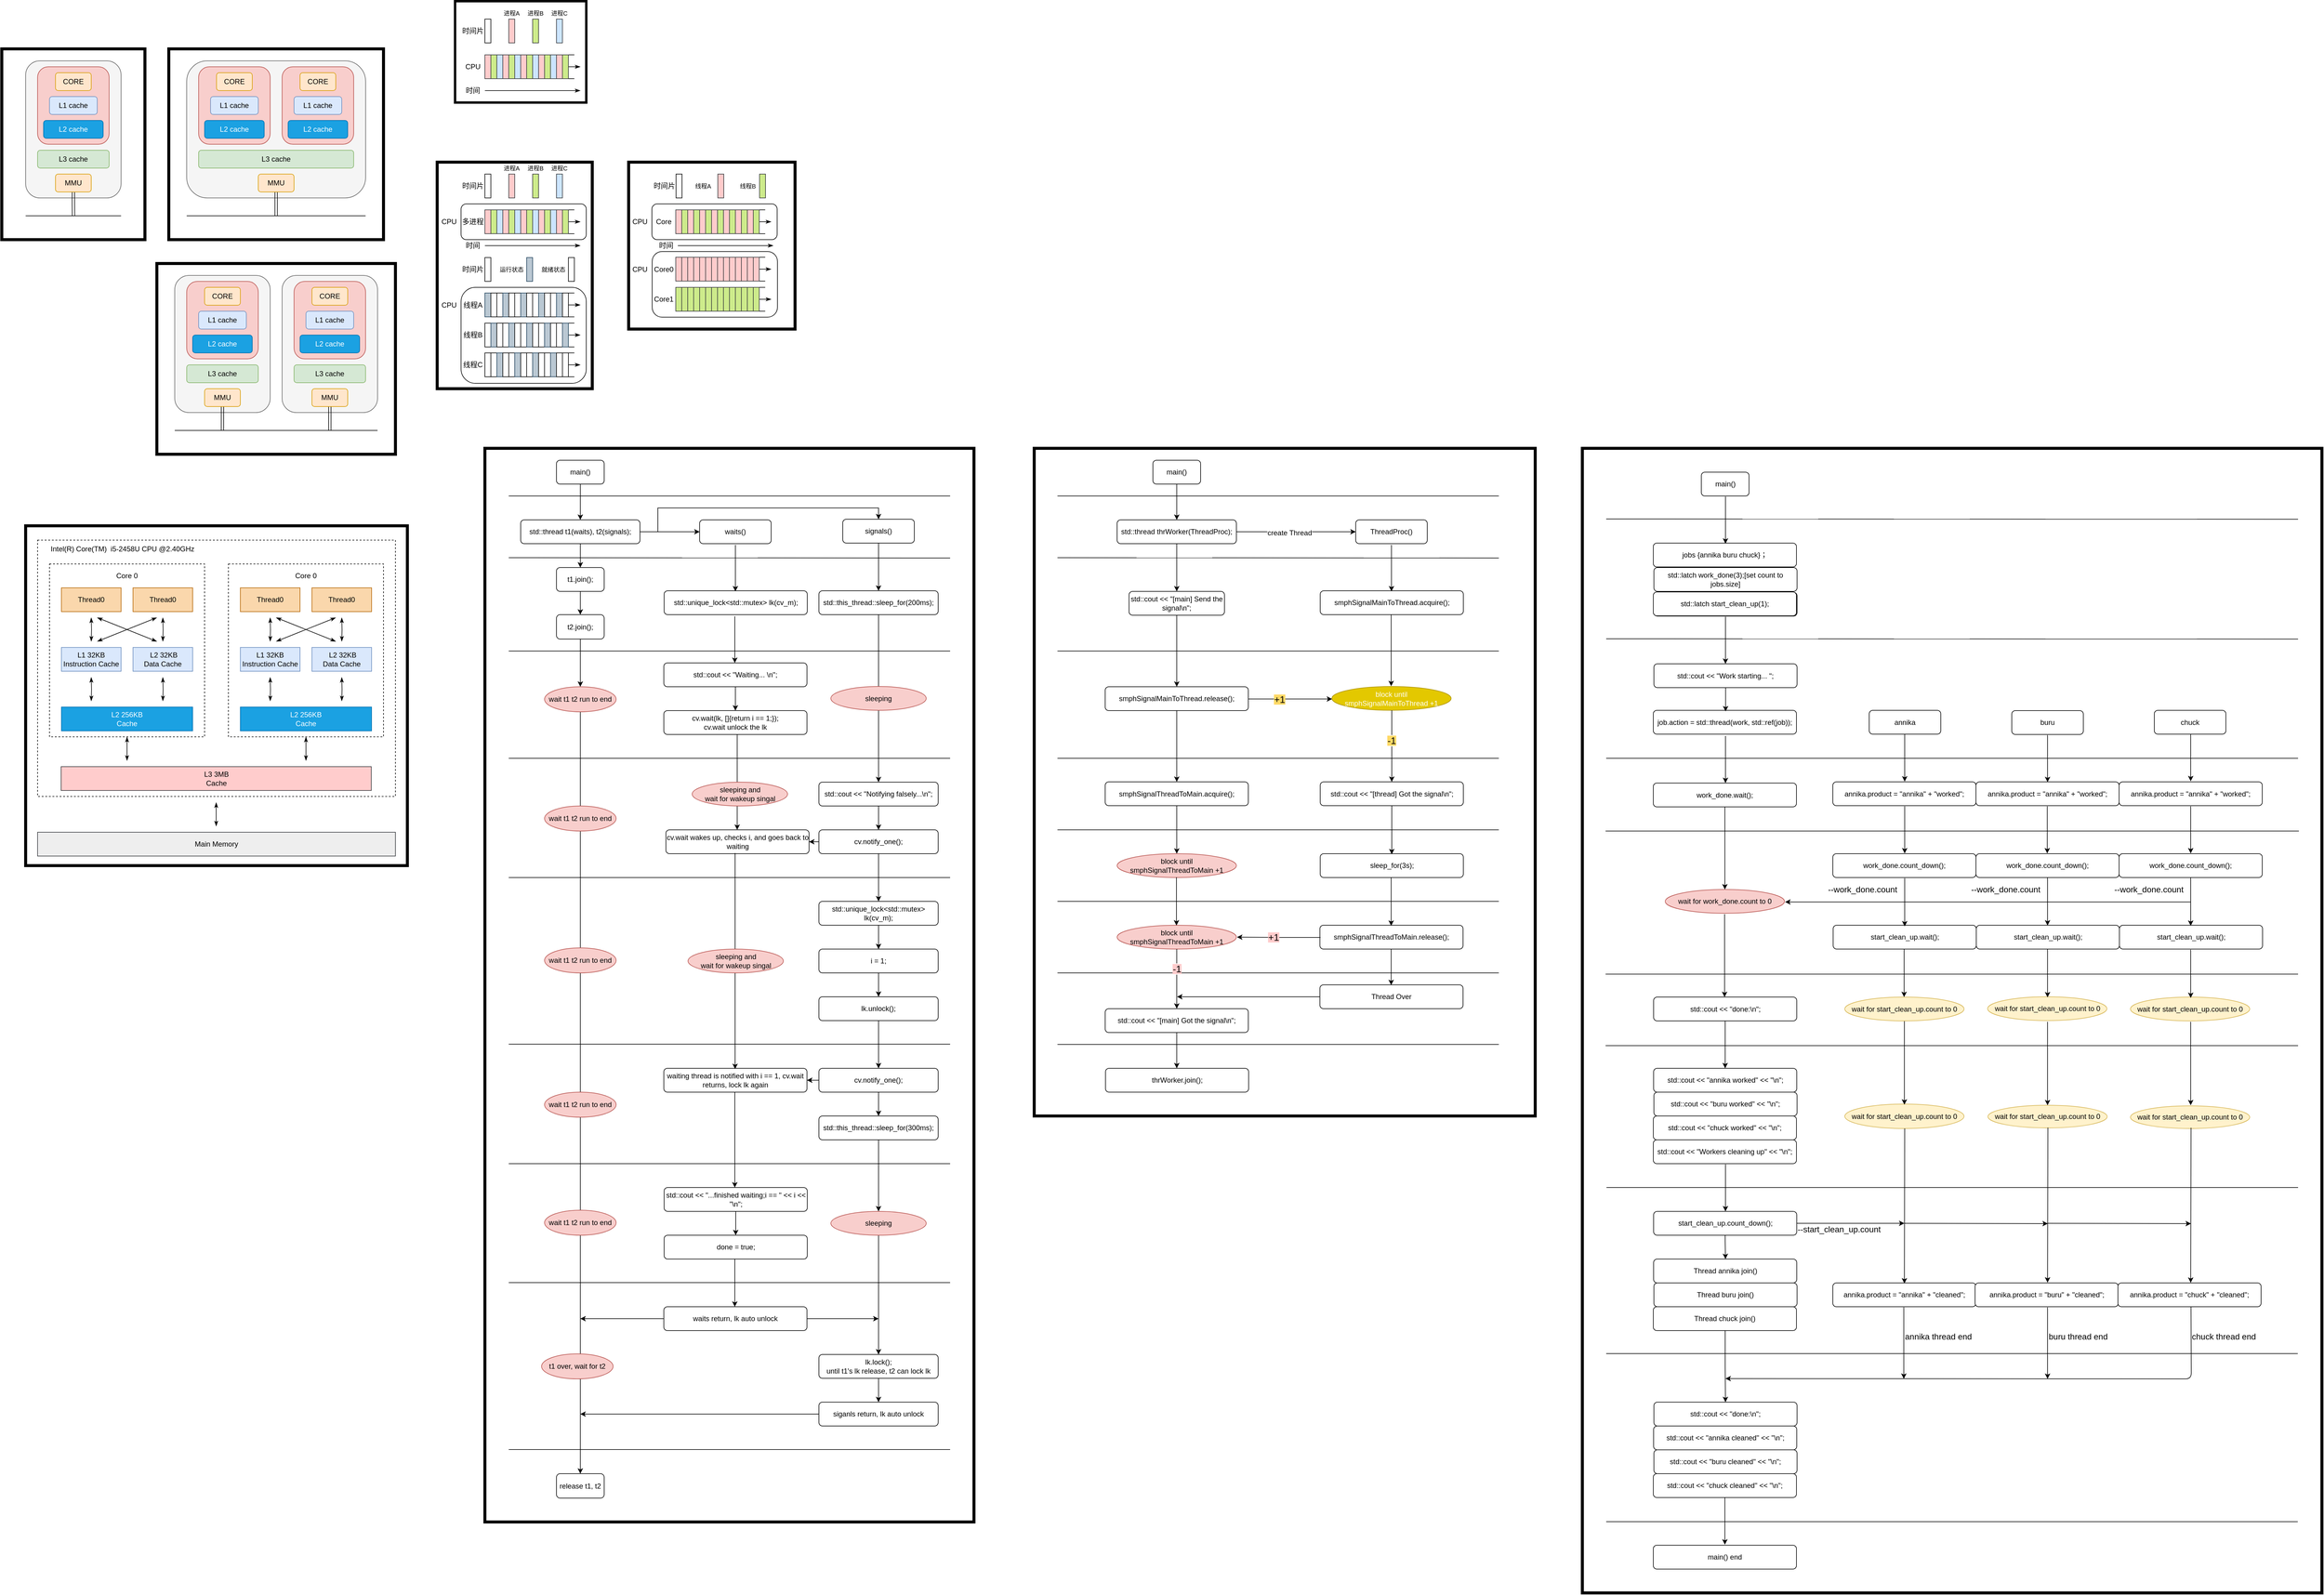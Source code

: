 <mxfile version="12.2.4" pages="1"><diagram id="Mle408nlQQUW61Y-JhIh" name="Page-1"><mxGraphModel dx="2567" dy="1125" grid="1" gridSize="10" guides="1" tooltips="1" connect="1" arrows="1" fold="1" page="1" pageScale="1" pageWidth="827" pageHeight="1169" math="0" shadow="0"><root><mxCell id="0"/><mxCell id="1" parent="0"/><mxCell id="723" value="" style="rounded=0;whiteSpace=wrap;html=1;strokeWidth=5;" parent="1" vertex="1"><mxGeometry x="1880" y="760" width="1240" height="1920" as="geometry"/></mxCell><mxCell id="579" value="" style="rounded=0;whiteSpace=wrap;html=1;strokeWidth=5;" parent="1" vertex="1"><mxGeometry x="961" y="760" width="840" height="1120" as="geometry"/></mxCell><mxCell id="447" value="" style="rounded=0;whiteSpace=wrap;html=1;strokeWidth=5;" parent="1" vertex="1"><mxGeometry x="40" y="760" width="820" height="1801" as="geometry"/></mxCell><mxCell id="348" value="" style="rounded=0;whiteSpace=wrap;html=1;strokeWidth=5;" parent="1" vertex="1"><mxGeometry x="281" y="280" width="279" height="280" as="geometry"/></mxCell><mxCell id="253" value="" style="rounded=0;whiteSpace=wrap;html=1;strokeWidth=5;" parent="1" vertex="1"><mxGeometry x="-40" y="280" width="260" height="380" as="geometry"/></mxCell><mxCell id="249" value="" style="rounded=1;whiteSpace=wrap;html=1;strokeWidth=1;" parent="1" vertex="1"><mxGeometry y="350" width="210" height="60" as="geometry"/></mxCell><mxCell id="248" value="" style="rounded=1;whiteSpace=wrap;html=1;strokeWidth=1;" parent="1" vertex="1"><mxGeometry y="490" width="210" height="161" as="geometry"/></mxCell><mxCell id="138" value="" style="rounded=0;whiteSpace=wrap;html=1;strokeWidth=4;" parent="1" vertex="1"><mxGeometry x="-10" y="10" width="220" height="170" as="geometry"/></mxCell><mxCell id="103" value="" style="rounded=0;whiteSpace=wrap;html=1;strokeWidth=5;" parent="1" vertex="1"><mxGeometry x="-730" y="890" width="640" height="570" as="geometry"/></mxCell><mxCell id="96" value="" style="rounded=0;whiteSpace=wrap;html=1;dashed=1;strokeWidth=1;" parent="1" vertex="1"><mxGeometry x="-710" y="914" width="600" height="430" as="geometry"/></mxCell><mxCell id="80" value="" style="rounded=0;whiteSpace=wrap;html=1;strokeWidth=1;dashed=1;" parent="1" vertex="1"><mxGeometry x="-690" y="954" width="260" height="290" as="geometry"/></mxCell><mxCell id="66" value="" style="rounded=0;whiteSpace=wrap;html=1;strokeWidth=5;" parent="1" vertex="1"><mxGeometry x="-510" y="450" width="400" height="320" as="geometry"/></mxCell><mxCell id="47" value="" style="rounded=0;whiteSpace=wrap;html=1;strokeWidth=5;" parent="1" vertex="1"><mxGeometry x="-490" y="90" width="360" height="320" as="geometry"/></mxCell><mxCell id="46" value="" style="rounded=0;whiteSpace=wrap;html=1;strokeWidth=5;" parent="1" vertex="1"><mxGeometry x="-770" y="90" width="240" height="320" as="geometry"/></mxCell><mxCell id="6" value="" style="rounded=1;whiteSpace=wrap;html=1;fillColor=#f5f5f5;strokeColor=#666666;fontColor=#333333;" parent="1" vertex="1"><mxGeometry x="-730" y="110" width="160" height="230" as="geometry"/></mxCell><mxCell id="28" value="" style="rounded=1;whiteSpace=wrap;html=1;fillColor=#f8cecc;strokeColor=#b85450;" parent="1" vertex="1"><mxGeometry x="-710" y="120" width="120" height="130" as="geometry"/></mxCell><mxCell id="2" value="CORE" style="rounded=1;whiteSpace=wrap;html=1;fillColor=#ffe6cc;strokeColor=#d79b00;" parent="1" vertex="1"><mxGeometry x="-680" y="130" width="60" height="30" as="geometry"/></mxCell><mxCell id="3" value="L2 cache" style="rounded=1;whiteSpace=wrap;html=1;fillColor=#1ba1e2;strokeColor=#006EAF;fontColor=#ffffff;" parent="1" vertex="1"><mxGeometry x="-700" y="210" width="100" height="30" as="geometry"/></mxCell><mxCell id="4" value="L3 cache" style="rounded=1;whiteSpace=wrap;html=1;fillColor=#d5e8d4;strokeColor=#82b366;" parent="1" vertex="1"><mxGeometry x="-710" y="260" width="120" height="30" as="geometry"/></mxCell><mxCell id="48" style="edgeStyle=orthogonalEdgeStyle;rounded=0;orthogonalLoop=1;jettySize=auto;html=1;exitX=0.5;exitY=1;exitDx=0;exitDy=0;shape=link;" parent="1" source="5" edge="1"><mxGeometry relative="1" as="geometry"><mxPoint x="-649.69" y="370" as="targetPoint"/></mxGeometry></mxCell><mxCell id="5" value="MMU" style="rounded=1;whiteSpace=wrap;html=1;fillColor=#ffe6cc;strokeColor=#d79b00;" parent="1" vertex="1"><mxGeometry x="-680" y="300" width="60" height="30" as="geometry"/></mxCell><mxCell id="12" value="" style="endArrow=none;html=1;" parent="1" edge="1"><mxGeometry width="50" height="50" relative="1" as="geometry"><mxPoint x="-730" y="370" as="sourcePoint"/><mxPoint x="-570" y="370" as="targetPoint"/></mxGeometry></mxCell><mxCell id="25" value="L1 cache" style="rounded=1;whiteSpace=wrap;html=1;fillColor=#dae8fc;strokeColor=#6c8ebf;" parent="1" vertex="1"><mxGeometry x="-690" y="170" width="80" height="30" as="geometry"/></mxCell><mxCell id="29" value="" style="rounded=1;whiteSpace=wrap;html=1;fillColor=#f5f5f5;strokeColor=#666666;fontColor=#333333;" parent="1" vertex="1"><mxGeometry x="-460" y="110" width="300" height="230" as="geometry"/></mxCell><mxCell id="30" value="" style="rounded=1;whiteSpace=wrap;html=1;fillColor=#f8cecc;strokeColor=#b85450;" parent="1" vertex="1"><mxGeometry x="-440" y="120" width="120" height="130" as="geometry"/></mxCell><mxCell id="31" value="CORE" style="rounded=1;whiteSpace=wrap;html=1;fillColor=#ffe6cc;strokeColor=#d79b00;" parent="1" vertex="1"><mxGeometry x="-410" y="130" width="60" height="30" as="geometry"/></mxCell><mxCell id="32" value="L2 cache" style="rounded=1;whiteSpace=wrap;html=1;fillColor=#1ba1e2;strokeColor=#006EAF;fontColor=#ffffff;" parent="1" vertex="1"><mxGeometry x="-430" y="210" width="100" height="30" as="geometry"/></mxCell><mxCell id="36" value="" style="endArrow=none;html=1;" parent="1" edge="1"><mxGeometry width="50" height="50" relative="1" as="geometry"><mxPoint x="-460" y="370" as="sourcePoint"/><mxPoint x="-160" y="370" as="targetPoint"/></mxGeometry></mxCell><mxCell id="37" value="L1 cache" style="rounded=1;whiteSpace=wrap;html=1;fillColor=#dae8fc;strokeColor=#6c8ebf;" parent="1" vertex="1"><mxGeometry x="-420" y="170" width="80" height="30" as="geometry"/></mxCell><mxCell id="38" value="" style="rounded=1;whiteSpace=wrap;html=1;fillColor=#f8cecc;strokeColor=#b85450;" parent="1" vertex="1"><mxGeometry x="-300" y="120" width="120" height="130" as="geometry"/></mxCell><mxCell id="39" value="CORE" style="rounded=1;whiteSpace=wrap;html=1;fillColor=#ffe6cc;strokeColor=#d79b00;" parent="1" vertex="1"><mxGeometry x="-270" y="130" width="60" height="30" as="geometry"/></mxCell><mxCell id="40" value="L2 cache" style="rounded=1;whiteSpace=wrap;html=1;fillColor=#1ba1e2;strokeColor=#006EAF;fontColor=#ffffff;" parent="1" vertex="1"><mxGeometry x="-290" y="210" width="100" height="30" as="geometry"/></mxCell><mxCell id="41" value="L3 cache" style="rounded=1;whiteSpace=wrap;html=1;fillColor=#d5e8d4;strokeColor=#82b366;" parent="1" vertex="1"><mxGeometry x="-440" y="260" width="260" height="30" as="geometry"/></mxCell><mxCell id="43" value="L1 cache" style="rounded=1;whiteSpace=wrap;html=1;fillColor=#dae8fc;strokeColor=#6c8ebf;" parent="1" vertex="1"><mxGeometry x="-280" y="170" width="80" height="30" as="geometry"/></mxCell><mxCell id="45" style="edgeStyle=orthogonalEdgeStyle;shape=link;rounded=0;orthogonalLoop=1;jettySize=auto;html=1;startArrow=classic;startFill=1;" parent="1" source="44" edge="1"><mxGeometry relative="1" as="geometry"><mxPoint x="-310" y="370" as="targetPoint"/></mxGeometry></mxCell><mxCell id="44" value="MMU" style="rounded=1;whiteSpace=wrap;html=1;fillColor=#ffe6cc;strokeColor=#d79b00;" parent="1" vertex="1"><mxGeometry x="-340" y="300" width="60" height="30" as="geometry"/></mxCell><mxCell id="49" value="" style="rounded=1;whiteSpace=wrap;html=1;fillColor=#f5f5f5;strokeColor=#666666;fontColor=#333333;" parent="1" vertex="1"><mxGeometry x="-480" y="470" width="160" height="230" as="geometry"/></mxCell><mxCell id="50" value="" style="rounded=1;whiteSpace=wrap;html=1;fillColor=#f8cecc;strokeColor=#b85450;" parent="1" vertex="1"><mxGeometry x="-460" y="480" width="120" height="130" as="geometry"/></mxCell><mxCell id="51" value="CORE" style="rounded=1;whiteSpace=wrap;html=1;fillColor=#ffe6cc;strokeColor=#d79b00;" parent="1" vertex="1"><mxGeometry x="-430" y="490" width="60" height="30" as="geometry"/></mxCell><mxCell id="52" value="L2 cache" style="rounded=1;whiteSpace=wrap;html=1;fillColor=#1ba1e2;strokeColor=#006EAF;fontColor=#ffffff;" parent="1" vertex="1"><mxGeometry x="-450" y="570" width="100" height="30" as="geometry"/></mxCell><mxCell id="53" value="L3 cache" style="rounded=1;whiteSpace=wrap;html=1;fillColor=#d5e8d4;strokeColor=#82b366;" parent="1" vertex="1"><mxGeometry x="-460" y="620" width="120" height="30" as="geometry"/></mxCell><mxCell id="67" style="edgeStyle=orthogonalEdgeStyle;shape=link;rounded=0;orthogonalLoop=1;jettySize=auto;html=1;exitX=0.5;exitY=1;exitDx=0;exitDy=0;" parent="1" source="55" edge="1"><mxGeometry relative="1" as="geometry"><mxPoint x="-400.034" y="730" as="targetPoint"/></mxGeometry></mxCell><mxCell id="55" value="MMU" style="rounded=1;whiteSpace=wrap;html=1;fillColor=#ffe6cc;strokeColor=#d79b00;" parent="1" vertex="1"><mxGeometry x="-430" y="660" width="60" height="30" as="geometry"/></mxCell><mxCell id="56" value="" style="endArrow=none;html=1;" parent="1" edge="1"><mxGeometry width="50" height="50" relative="1" as="geometry"><mxPoint x="-480" y="730" as="sourcePoint"/><mxPoint x="-140" y="730" as="targetPoint"/></mxGeometry></mxCell><mxCell id="57" value="L1 cache" style="rounded=1;whiteSpace=wrap;html=1;fillColor=#dae8fc;strokeColor=#6c8ebf;" parent="1" vertex="1"><mxGeometry x="-440" y="530" width="80" height="30" as="geometry"/></mxCell><mxCell id="58" value="" style="rounded=1;whiteSpace=wrap;html=1;fillColor=#f5f5f5;strokeColor=#666666;fontColor=#333333;" parent="1" vertex="1"><mxGeometry x="-300" y="470" width="160" height="230" as="geometry"/></mxCell><mxCell id="59" value="" style="rounded=1;whiteSpace=wrap;html=1;fillColor=#f8cecc;strokeColor=#b85450;" parent="1" vertex="1"><mxGeometry x="-280" y="480" width="120" height="130" as="geometry"/></mxCell><mxCell id="60" value="CORE" style="rounded=1;whiteSpace=wrap;html=1;fillColor=#ffe6cc;strokeColor=#d79b00;" parent="1" vertex="1"><mxGeometry x="-250" y="490" width="60" height="30" as="geometry"/></mxCell><mxCell id="61" value="L2 cache" style="rounded=1;whiteSpace=wrap;html=1;fillColor=#1ba1e2;strokeColor=#006EAF;fontColor=#ffffff;" parent="1" vertex="1"><mxGeometry x="-270" y="570" width="100" height="30" as="geometry"/></mxCell><mxCell id="62" value="L3 cache" style="rounded=1;whiteSpace=wrap;html=1;fillColor=#d5e8d4;strokeColor=#82b366;" parent="1" vertex="1"><mxGeometry x="-280" y="620" width="120" height="30" as="geometry"/></mxCell><mxCell id="68" style="edgeStyle=orthogonalEdgeStyle;shape=link;rounded=0;orthogonalLoop=1;jettySize=auto;html=1;exitX=0.5;exitY=1;exitDx=0;exitDy=0;" parent="1" source="63" edge="1"><mxGeometry relative="1" as="geometry"><mxPoint x="-220.034" y="730" as="targetPoint"/></mxGeometry></mxCell><mxCell id="63" value="MMU" style="rounded=1;whiteSpace=wrap;html=1;fillColor=#ffe6cc;strokeColor=#d79b00;" parent="1" vertex="1"><mxGeometry x="-250" y="660" width="60" height="30" as="geometry"/></mxCell><mxCell id="64" value="L1 cache" style="rounded=1;whiteSpace=wrap;html=1;fillColor=#dae8fc;strokeColor=#6c8ebf;" parent="1" vertex="1"><mxGeometry x="-260" y="530" width="80" height="30" as="geometry"/></mxCell><mxCell id="74" style="edgeStyle=orthogonalEdgeStyle;rounded=0;orthogonalLoop=1;jettySize=auto;html=1;startArrow=classicThin;startFill=1;endArrow=classicThin;endFill=1;" parent="1" edge="1"><mxGeometry relative="1" as="geometry"><mxPoint x="-620" y="1044" as="sourcePoint"/><mxPoint x="-620" y="1084" as="targetPoint"/></mxGeometry></mxCell><mxCell id="76" style="rounded=0;orthogonalLoop=1;jettySize=auto;html=1;startArrow=classicThin;startFill=1;endArrow=classicThin;endFill=1;" parent="1" edge="1"><mxGeometry relative="1" as="geometry"><mxPoint x="-610" y="1044" as="sourcePoint"/><mxPoint x="-510" y="1084" as="targetPoint"/></mxGeometry></mxCell><mxCell id="69" value="Thread0" style="rounded=0;whiteSpace=wrap;html=1;strokeWidth=1;fillColor=#fad7ac;strokeColor=#b46504;" parent="1" vertex="1"><mxGeometry x="-670" y="994" width="100" height="40" as="geometry"/></mxCell><mxCell id="70" value="&amp;nbsp;L2 32KB&lt;br&gt;Data Cache" style="rounded=0;whiteSpace=wrap;html=1;strokeWidth=1;fillColor=#dae8fc;strokeColor=#6c8ebf;" parent="1" vertex="1"><mxGeometry x="-550" y="1094" width="100" height="40" as="geometry"/></mxCell><mxCell id="77" style="edgeStyle=none;rounded=0;orthogonalLoop=1;jettySize=auto;html=1;startArrow=classicThin;startFill=1;endArrow=classicThin;endFill=1;" parent="1" edge="1"><mxGeometry relative="1" as="geometry"><mxPoint x="-610" y="1084" as="sourcePoint"/><mxPoint x="-510" y="1044" as="targetPoint"/></mxGeometry></mxCell><mxCell id="71" value="L1 32KB&lt;br&gt;Instruction Cache" style="rounded=0;whiteSpace=wrap;html=1;strokeWidth=1;fillColor=#dae8fc;strokeColor=#6c8ebf;" parent="1" vertex="1"><mxGeometry x="-670" y="1094" width="100" height="40" as="geometry"/></mxCell><mxCell id="75" style="edgeStyle=orthogonalEdgeStyle;rounded=0;orthogonalLoop=1;jettySize=auto;html=1;startArrow=classicThin;startFill=1;endArrow=classicThin;endFill=1;" parent="1" edge="1"><mxGeometry relative="1" as="geometry"><mxPoint x="-500" y="1044" as="sourcePoint"/><mxPoint x="-500" y="1084" as="targetPoint"/></mxGeometry></mxCell><mxCell id="72" value="Thread0" style="rounded=0;whiteSpace=wrap;html=1;strokeWidth=1;fillColor=#fad7ac;strokeColor=#b46504;" parent="1" vertex="1"><mxGeometry x="-550" y="994" width="100" height="40" as="geometry"/></mxCell><mxCell id="73" value="L2 256KB&lt;br&gt;Cache" style="rounded=0;whiteSpace=wrap;html=1;strokeWidth=1;fillColor=#1ba1e2;strokeColor=#006EAF;fontColor=#ffffff;" parent="1" vertex="1"><mxGeometry x="-670" y="1194" width="220" height="40" as="geometry"/></mxCell><mxCell id="78" style="edgeStyle=orthogonalEdgeStyle;rounded=0;orthogonalLoop=1;jettySize=auto;html=1;startArrow=classicThin;startFill=1;endArrow=classicThin;endFill=1;" parent="1" edge="1"><mxGeometry relative="1" as="geometry"><mxPoint x="-620" y="1144" as="sourcePoint"/><mxPoint x="-620" y="1184" as="targetPoint"/></mxGeometry></mxCell><mxCell id="79" style="edgeStyle=orthogonalEdgeStyle;rounded=0;orthogonalLoop=1;jettySize=auto;html=1;startArrow=classicThin;startFill=1;endArrow=classicThin;endFill=1;" parent="1" edge="1"><mxGeometry relative="1" as="geometry"><mxPoint x="-500" y="1144" as="sourcePoint"/><mxPoint x="-500" y="1184" as="targetPoint"/></mxGeometry></mxCell><mxCell id="81" value="Core 0" style="text;html=1;strokeColor=none;fillColor=none;align=center;verticalAlign=middle;whiteSpace=wrap;rounded=0;dashed=1;" parent="1" vertex="1"><mxGeometry x="-580" y="964" width="40" height="20" as="geometry"/></mxCell><mxCell id="82" value="" style="rounded=0;whiteSpace=wrap;html=1;strokeWidth=1;dashed=1;" parent="1" vertex="1"><mxGeometry x="-390" y="954" width="260" height="290" as="geometry"/></mxCell><mxCell id="83" style="edgeStyle=orthogonalEdgeStyle;rounded=0;orthogonalLoop=1;jettySize=auto;html=1;startArrow=classicThin;startFill=1;endArrow=classicThin;endFill=1;" parent="1" edge="1"><mxGeometry relative="1" as="geometry"><mxPoint x="-320" y="1044" as="sourcePoint"/><mxPoint x="-320" y="1084" as="targetPoint"/></mxGeometry></mxCell><mxCell id="84" style="rounded=0;orthogonalLoop=1;jettySize=auto;html=1;startArrow=classicThin;startFill=1;endArrow=classicThin;endFill=1;" parent="1" edge="1"><mxGeometry relative="1" as="geometry"><mxPoint x="-310" y="1044" as="sourcePoint"/><mxPoint x="-210" y="1084" as="targetPoint"/></mxGeometry></mxCell><mxCell id="85" value="Thread0" style="rounded=0;whiteSpace=wrap;html=1;strokeWidth=1;fillColor=#fad7ac;strokeColor=#b46504;" parent="1" vertex="1"><mxGeometry x="-370" y="994" width="100" height="40" as="geometry"/></mxCell><mxCell id="86" value="&amp;nbsp;L2 32KB&lt;br&gt;Data Cache" style="rounded=0;whiteSpace=wrap;html=1;strokeWidth=1;fillColor=#dae8fc;strokeColor=#6c8ebf;" parent="1" vertex="1"><mxGeometry x="-250" y="1094" width="100" height="40" as="geometry"/></mxCell><mxCell id="87" style="edgeStyle=none;rounded=0;orthogonalLoop=1;jettySize=auto;html=1;startArrow=classicThin;startFill=1;endArrow=classicThin;endFill=1;" parent="1" edge="1"><mxGeometry relative="1" as="geometry"><mxPoint x="-310" y="1084" as="sourcePoint"/><mxPoint x="-210" y="1044" as="targetPoint"/></mxGeometry></mxCell><mxCell id="88" value="L1 32KB&lt;br&gt;Instruction Cache" style="rounded=0;whiteSpace=wrap;html=1;strokeWidth=1;fillColor=#dae8fc;strokeColor=#6c8ebf;" parent="1" vertex="1"><mxGeometry x="-370" y="1094" width="100" height="40" as="geometry"/></mxCell><mxCell id="89" style="edgeStyle=orthogonalEdgeStyle;rounded=0;orthogonalLoop=1;jettySize=auto;html=1;startArrow=classicThin;startFill=1;endArrow=classicThin;endFill=1;" parent="1" edge="1"><mxGeometry relative="1" as="geometry"><mxPoint x="-200" y="1044" as="sourcePoint"/><mxPoint x="-200" y="1084" as="targetPoint"/></mxGeometry></mxCell><mxCell id="90" value="Thread0" style="rounded=0;whiteSpace=wrap;html=1;strokeWidth=1;fillColor=#fad7ac;strokeColor=#b46504;" parent="1" vertex="1"><mxGeometry x="-250" y="994" width="100" height="40" as="geometry"/></mxCell><mxCell id="91" value="L2 256KB&lt;br&gt;Cache" style="rounded=0;whiteSpace=wrap;html=1;strokeWidth=1;fillColor=#1ba1e2;strokeColor=#006EAF;fontColor=#ffffff;" parent="1" vertex="1"><mxGeometry x="-370" y="1194" width="220" height="40" as="geometry"/></mxCell><mxCell id="92" style="edgeStyle=orthogonalEdgeStyle;rounded=0;orthogonalLoop=1;jettySize=auto;html=1;startArrow=classicThin;startFill=1;endArrow=classicThin;endFill=1;" parent="1" edge="1"><mxGeometry relative="1" as="geometry"><mxPoint x="-320" y="1144" as="sourcePoint"/><mxPoint x="-320" y="1184" as="targetPoint"/></mxGeometry></mxCell><mxCell id="93" style="edgeStyle=orthogonalEdgeStyle;rounded=0;orthogonalLoop=1;jettySize=auto;html=1;startArrow=classicThin;startFill=1;endArrow=classicThin;endFill=1;" parent="1" edge="1"><mxGeometry relative="1" as="geometry"><mxPoint x="-200" y="1144" as="sourcePoint"/><mxPoint x="-200" y="1184" as="targetPoint"/></mxGeometry></mxCell><mxCell id="94" value="Core 0" style="text;html=1;strokeColor=none;fillColor=none;align=center;verticalAlign=middle;whiteSpace=wrap;rounded=0;dashed=1;" parent="1" vertex="1"><mxGeometry x="-280" y="964" width="40" height="20" as="geometry"/></mxCell><mxCell id="95" value="L3 3MB&lt;br&gt;Cache" style="rounded=0;whiteSpace=wrap;html=1;strokeWidth=1;fillColor=#ffcccc;strokeColor=#36393d;" parent="1" vertex="1"><mxGeometry x="-670.5" y="1294" width="520" height="40" as="geometry"/></mxCell><mxCell id="98" value="" style="endArrow=classicThin;startArrow=classicThin;html=1;entryX=0.5;entryY=1;entryDx=0;entryDy=0;startFill=1;endFill=1;" parent="1" target="80" edge="1"><mxGeometry width="50" height="50" relative="1" as="geometry"><mxPoint x="-560" y="1284" as="sourcePoint"/><mxPoint x="-560" y="1254" as="targetPoint"/></mxGeometry></mxCell><mxCell id="99" value="" style="endArrow=classicThin;startArrow=classicThin;html=1;entryX=0.5;entryY=1;entryDx=0;entryDy=0;startFill=1;endFill=1;" parent="1" edge="1"><mxGeometry width="50" height="50" relative="1" as="geometry"><mxPoint x="-260" y="1284" as="sourcePoint"/><mxPoint x="-260" y="1244" as="targetPoint"/></mxGeometry></mxCell><mxCell id="100" value="Intel(R) Core(TM)&amp;nbsp; i5-2458U CPU @2.40GHz" style="text;html=1;strokeColor=none;fillColor=none;align=left;verticalAlign=middle;whiteSpace=wrap;rounded=0;" parent="1" vertex="1"><mxGeometry x="-690" y="914" width="330" height="30" as="geometry"/></mxCell><mxCell id="101" value="" style="endArrow=classicThin;startArrow=classicThin;html=1;entryX=0.5;entryY=1;entryDx=0;entryDy=0;startFill=1;endFill=1;" parent="1" edge="1"><mxGeometry width="50" height="50" relative="1" as="geometry"><mxPoint x="-410.5" y="1394" as="sourcePoint"/><mxPoint x="-410.5" y="1354" as="targetPoint"/></mxGeometry></mxCell><mxCell id="102" value="Main Memory" style="rounded=0;whiteSpace=wrap;html=1;strokeWidth=1;fillColor=#eeeeee;strokeColor=#36393d;" parent="1" vertex="1"><mxGeometry x="-710" y="1404" width="600" height="40" as="geometry"/></mxCell><mxCell id="105" value="" style="endArrow=classicThin;html=1;endFill=1;" parent="1" edge="1"><mxGeometry width="50" height="50" relative="1" as="geometry"><mxPoint x="40" y="160" as="sourcePoint"/><mxPoint x="200" y="160" as="targetPoint"/></mxGeometry></mxCell><mxCell id="106" value="时间" style="text;html=1;strokeColor=none;fillColor=none;align=center;verticalAlign=middle;whiteSpace=wrap;rounded=0;" parent="1" vertex="1"><mxGeometry y="150" width="40" height="20" as="geometry"/></mxCell><mxCell id="110" value="" style="rounded=0;whiteSpace=wrap;html=1;strokeWidth=1;fillColor=#ffcccc;strokeColor=#36393d;" parent="1" vertex="1"><mxGeometry x="40" y="100" width="10" height="40" as="geometry"/></mxCell><mxCell id="111" value="" style="rounded=0;whiteSpace=wrap;html=1;strokeWidth=1;fillColor=#cdeb8b;strokeColor=#36393d;" parent="1" vertex="1"><mxGeometry x="50" y="100" width="10" height="40" as="geometry"/></mxCell><mxCell id="112" value="" style="rounded=0;whiteSpace=wrap;html=1;strokeWidth=1;fillColor=#cce5ff;strokeColor=#36393d;" parent="1" vertex="1"><mxGeometry x="60" y="100" width="10" height="40" as="geometry"/></mxCell><mxCell id="113" value="" style="rounded=0;whiteSpace=wrap;html=1;strokeWidth=1;fillColor=#ffcccc;strokeColor=#36393d;" parent="1" vertex="1"><mxGeometry x="70" y="100" width="10" height="40" as="geometry"/></mxCell><mxCell id="114" value="" style="rounded=0;whiteSpace=wrap;html=1;strokeWidth=1;fillColor=#cdeb8b;strokeColor=#36393d;" parent="1" vertex="1"><mxGeometry x="80" y="100" width="10" height="40" as="geometry"/></mxCell><mxCell id="115" value="" style="rounded=0;whiteSpace=wrap;html=1;strokeWidth=1;fillColor=#cce5ff;strokeColor=#36393d;" parent="1" vertex="1"><mxGeometry x="90" y="100" width="10" height="40" as="geometry"/></mxCell><mxCell id="116" value="" style="rounded=0;whiteSpace=wrap;html=1;strokeWidth=1;fillColor=#ffcccc;strokeColor=#36393d;" parent="1" vertex="1"><mxGeometry x="100" y="100" width="10" height="40" as="geometry"/></mxCell><mxCell id="117" value="" style="rounded=0;whiteSpace=wrap;html=1;strokeWidth=1;fillColor=#cdeb8b;strokeColor=#36393d;" parent="1" vertex="1"><mxGeometry x="110" y="100" width="10" height="40" as="geometry"/></mxCell><mxCell id="118" value="" style="rounded=0;whiteSpace=wrap;html=1;strokeWidth=1;fillColor=#cce5ff;strokeColor=#36393d;" parent="1" vertex="1"><mxGeometry x="120" y="100" width="10" height="40" as="geometry"/></mxCell><mxCell id="119" value="" style="rounded=0;whiteSpace=wrap;html=1;strokeWidth=1;fillColor=#ffcccc;strokeColor=#36393d;" parent="1" vertex="1"><mxGeometry x="130" y="100" width="10" height="40" as="geometry"/></mxCell><mxCell id="120" value="" style="rounded=0;whiteSpace=wrap;html=1;strokeWidth=1;fillColor=#cdeb8b;strokeColor=#36393d;" parent="1" vertex="1"><mxGeometry x="140" y="100" width="10" height="40" as="geometry"/></mxCell><mxCell id="121" value="" style="endArrow=classicThin;html=1;endFill=1;" parent="1" edge="1"><mxGeometry width="50" height="50" relative="1" as="geometry"><mxPoint x="180" y="120" as="sourcePoint"/><mxPoint x="200" y="120" as="targetPoint"/></mxGeometry></mxCell><mxCell id="122" value="" style="endArrow=none;html=1;endFill=0;exitX=1;exitY=0.5;exitDx=0;exitDy=0;" parent="1" edge="1"><mxGeometry width="50" height="50" relative="1" as="geometry"><mxPoint x="180" y="100" as="sourcePoint"/><mxPoint x="190" y="100" as="targetPoint"/></mxGeometry></mxCell><mxCell id="123" value="" style="endArrow=none;html=1;endFill=0;exitX=1;exitY=0.5;exitDx=0;exitDy=0;" parent="1" edge="1"><mxGeometry width="50" height="50" relative="1" as="geometry"><mxPoint x="180" y="140" as="sourcePoint"/><mxPoint x="190" y="140" as="targetPoint"/></mxGeometry></mxCell><mxCell id="124" value="CPU" style="text;html=1;strokeColor=none;fillColor=none;align=center;verticalAlign=middle;whiteSpace=wrap;rounded=0;" parent="1" vertex="1"><mxGeometry y="110" width="40" height="20" as="geometry"/></mxCell><mxCell id="125" value="" style="rounded=0;whiteSpace=wrap;html=1;strokeWidth=1;" parent="1" vertex="1"><mxGeometry x="40" y="40" width="10" height="40" as="geometry"/></mxCell><mxCell id="126" value="时间片" style="text;html=1;strokeColor=none;fillColor=none;align=center;verticalAlign=middle;whiteSpace=wrap;rounded=0;" parent="1" vertex="1"><mxGeometry y="50" width="40" height="20" as="geometry"/></mxCell><mxCell id="127" value="" style="rounded=0;whiteSpace=wrap;html=1;strokeWidth=1;fillColor=#ffcccc;strokeColor=#36393d;" parent="1" vertex="1"><mxGeometry x="80" y="40" width="10" height="40" as="geometry"/></mxCell><mxCell id="128" value="" style="rounded=0;whiteSpace=wrap;html=1;strokeWidth=1;fillColor=#cdeb8b;strokeColor=#36393d;" parent="1" vertex="1"><mxGeometry x="120" y="40" width="10" height="40" as="geometry"/></mxCell><mxCell id="129" value="" style="rounded=0;whiteSpace=wrap;html=1;strokeWidth=1;fillColor=#cce5ff;strokeColor=#36393d;" parent="1" vertex="1"><mxGeometry x="160" y="40" width="10" height="40" as="geometry"/></mxCell><mxCell id="131" value="&lt;font style=&quot;font-size: 10px&quot;&gt;进程A&lt;/font&gt;" style="text;html=1;strokeColor=none;fillColor=none;align=center;verticalAlign=middle;whiteSpace=wrap;rounded=0;" parent="1" vertex="1"><mxGeometry x="70" y="20" width="30" height="20" as="geometry"/></mxCell><mxCell id="132" value="&lt;font style=&quot;font-size: 10px&quot;&gt;进程B&lt;/font&gt;" style="text;html=1;strokeColor=none;fillColor=none;align=center;verticalAlign=middle;whiteSpace=wrap;rounded=0;" parent="1" vertex="1"><mxGeometry x="110" y="20" width="30" height="20" as="geometry"/></mxCell><mxCell id="133" value="&lt;font style=&quot;font-size: 10px&quot;&gt;进程C&lt;/font&gt;" style="text;html=1;strokeColor=none;fillColor=none;align=center;verticalAlign=middle;whiteSpace=wrap;rounded=0;" parent="1" vertex="1"><mxGeometry x="150" y="20" width="30" height="20" as="geometry"/></mxCell><mxCell id="135" value="" style="rounded=0;whiteSpace=wrap;html=1;strokeWidth=1;fillColor=#cce5ff;strokeColor=#36393d;" parent="1" vertex="1"><mxGeometry x="150" y="100" width="10" height="40" as="geometry"/></mxCell><mxCell id="136" value="" style="rounded=0;whiteSpace=wrap;html=1;strokeWidth=1;fillColor=#ffcccc;strokeColor=#36393d;" parent="1" vertex="1"><mxGeometry x="160" y="100" width="10" height="40" as="geometry"/></mxCell><mxCell id="137" value="" style="rounded=0;whiteSpace=wrap;html=1;strokeWidth=1;fillColor=#cdeb8b;strokeColor=#36393d;" parent="1" vertex="1"><mxGeometry x="170" y="100" width="10" height="40" as="geometry"/></mxCell><mxCell id="140" value="" style="endArrow=classicThin;html=1;endFill=1;" parent="1" edge="1"><mxGeometry width="50" height="50" relative="1" as="geometry"><mxPoint x="40" y="420" as="sourcePoint"/><mxPoint x="200" y="420" as="targetPoint"/></mxGeometry></mxCell><mxCell id="141" value="时间" style="text;html=1;strokeColor=none;fillColor=none;align=center;verticalAlign=middle;whiteSpace=wrap;rounded=0;" parent="1" vertex="1"><mxGeometry y="410" width="40" height="20" as="geometry"/></mxCell><mxCell id="142" value="" style="rounded=0;whiteSpace=wrap;html=1;strokeWidth=1;fillColor=#ffcccc;strokeColor=#36393d;" parent="1" vertex="1"><mxGeometry x="40" y="360" width="10" height="40" as="geometry"/></mxCell><mxCell id="143" value="" style="rounded=0;whiteSpace=wrap;html=1;strokeWidth=1;fillColor=#cdeb8b;strokeColor=#36393d;" parent="1" vertex="1"><mxGeometry x="50" y="360" width="10" height="40" as="geometry"/></mxCell><mxCell id="144" value="" style="rounded=0;whiteSpace=wrap;html=1;strokeWidth=1;fillColor=#cce5ff;strokeColor=#36393d;" parent="1" vertex="1"><mxGeometry x="60" y="360" width="10" height="40" as="geometry"/></mxCell><mxCell id="145" value="" style="rounded=0;whiteSpace=wrap;html=1;strokeWidth=1;fillColor=#ffcccc;strokeColor=#36393d;" parent="1" vertex="1"><mxGeometry x="70" y="360" width="10" height="40" as="geometry"/></mxCell><mxCell id="146" value="" style="rounded=0;whiteSpace=wrap;html=1;strokeWidth=1;fillColor=#cdeb8b;strokeColor=#36393d;" parent="1" vertex="1"><mxGeometry x="80" y="360" width="10" height="40" as="geometry"/></mxCell><mxCell id="147" value="" style="rounded=0;whiteSpace=wrap;html=1;strokeWidth=1;fillColor=#cce5ff;strokeColor=#36393d;" parent="1" vertex="1"><mxGeometry x="90" y="360" width="10" height="40" as="geometry"/></mxCell><mxCell id="148" value="" style="rounded=0;whiteSpace=wrap;html=1;strokeWidth=1;fillColor=#ffcccc;strokeColor=#36393d;" parent="1" vertex="1"><mxGeometry x="100" y="360" width="10" height="40" as="geometry"/></mxCell><mxCell id="149" value="" style="rounded=0;whiteSpace=wrap;html=1;strokeWidth=1;fillColor=#cdeb8b;strokeColor=#36393d;" parent="1" vertex="1"><mxGeometry x="110" y="360" width="10" height="40" as="geometry"/></mxCell><mxCell id="150" value="" style="rounded=0;whiteSpace=wrap;html=1;strokeWidth=1;fillColor=#cce5ff;strokeColor=#36393d;" parent="1" vertex="1"><mxGeometry x="120" y="360" width="10" height="40" as="geometry"/></mxCell><mxCell id="151" value="" style="rounded=0;whiteSpace=wrap;html=1;strokeWidth=1;fillColor=#ffcccc;strokeColor=#36393d;" parent="1" vertex="1"><mxGeometry x="130" y="360" width="10" height="40" as="geometry"/></mxCell><mxCell id="152" value="" style="rounded=0;whiteSpace=wrap;html=1;strokeWidth=1;fillColor=#cdeb8b;strokeColor=#36393d;" parent="1" vertex="1"><mxGeometry x="140" y="360" width="10" height="40" as="geometry"/></mxCell><mxCell id="153" value="" style="endArrow=classicThin;html=1;endFill=1;" parent="1" edge="1"><mxGeometry width="50" height="50" relative="1" as="geometry"><mxPoint x="180" y="380" as="sourcePoint"/><mxPoint x="200" y="380" as="targetPoint"/></mxGeometry></mxCell><mxCell id="154" value="" style="endArrow=none;html=1;endFill=0;exitX=1;exitY=0.5;exitDx=0;exitDy=0;" parent="1" edge="1"><mxGeometry width="50" height="50" relative="1" as="geometry"><mxPoint x="180" y="360" as="sourcePoint"/><mxPoint x="190" y="360" as="targetPoint"/></mxGeometry></mxCell><mxCell id="155" value="" style="endArrow=none;html=1;endFill=0;exitX=1;exitY=0.5;exitDx=0;exitDy=0;" parent="1" edge="1"><mxGeometry width="50" height="50" relative="1" as="geometry"><mxPoint x="180" y="400" as="sourcePoint"/><mxPoint x="190" y="400" as="targetPoint"/></mxGeometry></mxCell><mxCell id="156" value="多进程" style="text;html=1;strokeColor=none;fillColor=none;align=center;verticalAlign=middle;whiteSpace=wrap;rounded=0;" parent="1" vertex="1"><mxGeometry y="370" width="40" height="20" as="geometry"/></mxCell><mxCell id="157" value="" style="rounded=0;whiteSpace=wrap;html=1;strokeWidth=1;" parent="1" vertex="1"><mxGeometry x="40" y="440" width="10" height="40" as="geometry"/></mxCell><mxCell id="158" value="时间片" style="text;html=1;strokeColor=none;fillColor=none;align=center;verticalAlign=middle;whiteSpace=wrap;rounded=0;" parent="1" vertex="1"><mxGeometry y="450" width="40" height="20" as="geometry"/></mxCell><mxCell id="160" value="" style="rounded=0;whiteSpace=wrap;html=1;strokeWidth=1;fillColor=#bac8d3;strokeColor=#23445d;" parent="1" vertex="1"><mxGeometry x="110" y="440" width="10" height="40" as="geometry"/></mxCell><mxCell id="161" value="" style="rounded=0;whiteSpace=wrap;html=1;strokeWidth=1;" parent="1" vertex="1"><mxGeometry x="180" y="440" width="10" height="40" as="geometry"/></mxCell><mxCell id="163" value="&lt;font style=&quot;font-size: 10px&quot;&gt;运行状态&lt;/font&gt;" style="text;html=1;strokeColor=none;fillColor=none;align=center;verticalAlign=middle;whiteSpace=wrap;rounded=0;" parent="1" vertex="1"><mxGeometry x="60" y="450" width="50" height="20" as="geometry"/></mxCell><mxCell id="164" value="&lt;font style=&quot;font-size: 10px&quot;&gt;就绪状态&lt;/font&gt;" style="text;html=1;strokeColor=none;fillColor=none;align=center;verticalAlign=middle;whiteSpace=wrap;rounded=0;" parent="1" vertex="1"><mxGeometry x="130" y="450" width="50" height="20" as="geometry"/></mxCell><mxCell id="165" value="" style="rounded=0;whiteSpace=wrap;html=1;strokeWidth=1;fillColor=#cce5ff;strokeColor=#36393d;" parent="1" vertex="1"><mxGeometry x="150" y="360" width="10" height="40" as="geometry"/></mxCell><mxCell id="166" value="" style="rounded=0;whiteSpace=wrap;html=1;strokeWidth=1;fillColor=#ffcccc;strokeColor=#36393d;" parent="1" vertex="1"><mxGeometry x="160" y="360" width="10" height="40" as="geometry"/></mxCell><mxCell id="167" value="" style="rounded=0;whiteSpace=wrap;html=1;strokeWidth=1;fillColor=#cdeb8b;strokeColor=#36393d;" parent="1" vertex="1"><mxGeometry x="170" y="360" width="10" height="40" as="geometry"/></mxCell><mxCell id="168" value="" style="rounded=0;whiteSpace=wrap;html=1;strokeWidth=1;" parent="1" vertex="1"><mxGeometry x="40" y="300" width="10" height="40" as="geometry"/></mxCell><mxCell id="169" value="时间片" style="text;html=1;strokeColor=none;fillColor=none;align=center;verticalAlign=middle;whiteSpace=wrap;rounded=0;" parent="1" vertex="1"><mxGeometry y="310" width="40" height="20" as="geometry"/></mxCell><mxCell id="170" value="" style="rounded=0;whiteSpace=wrap;html=1;strokeWidth=1;fillColor=#ffcccc;strokeColor=#36393d;" parent="1" vertex="1"><mxGeometry x="80" y="300" width="10" height="40" as="geometry"/></mxCell><mxCell id="171" value="" style="rounded=0;whiteSpace=wrap;html=1;strokeWidth=1;fillColor=#cdeb8b;strokeColor=#36393d;" parent="1" vertex="1"><mxGeometry x="120" y="300" width="10" height="40" as="geometry"/></mxCell><mxCell id="172" value="" style="rounded=0;whiteSpace=wrap;html=1;strokeWidth=1;fillColor=#cce5ff;strokeColor=#36393d;" parent="1" vertex="1"><mxGeometry x="160" y="300" width="10" height="40" as="geometry"/></mxCell><mxCell id="173" value="&lt;font style=&quot;font-size: 10px&quot;&gt;进程A&lt;/font&gt;" style="text;html=1;strokeColor=none;fillColor=none;align=center;verticalAlign=middle;whiteSpace=wrap;rounded=0;" parent="1" vertex="1"><mxGeometry x="70" y="280" width="30" height="20" as="geometry"/></mxCell><mxCell id="174" value="&lt;font style=&quot;font-size: 10px&quot;&gt;进程B&lt;/font&gt;" style="text;html=1;strokeColor=none;fillColor=none;align=center;verticalAlign=middle;whiteSpace=wrap;rounded=0;" parent="1" vertex="1"><mxGeometry x="110" y="280" width="30" height="20" as="geometry"/></mxCell><mxCell id="175" value="&lt;font style=&quot;font-size: 10px&quot;&gt;进程C&lt;/font&gt;" style="text;html=1;strokeColor=none;fillColor=none;align=center;verticalAlign=middle;whiteSpace=wrap;rounded=0;" parent="1" vertex="1"><mxGeometry x="150" y="280" width="30" height="20" as="geometry"/></mxCell><mxCell id="176" value="" style="rounded=0;whiteSpace=wrap;html=1;strokeWidth=1;fillColor=#bac8d3;strokeColor=#23445d;" parent="1" vertex="1"><mxGeometry x="40" y="499.5" width="10" height="40" as="geometry"/></mxCell><mxCell id="177" value="" style="rounded=0;whiteSpace=wrap;html=1;strokeWidth=1;" parent="1" vertex="1"><mxGeometry x="50" y="499.5" width="10" height="40" as="geometry"/></mxCell><mxCell id="178" value="" style="rounded=0;whiteSpace=wrap;html=1;strokeWidth=1;" parent="1" vertex="1"><mxGeometry x="60" y="499.5" width="10" height="40" as="geometry"/></mxCell><mxCell id="179" value="" style="rounded=0;whiteSpace=wrap;html=1;strokeWidth=1;fillColor=#bac8d3;strokeColor=#23445d;" parent="1" vertex="1"><mxGeometry x="70" y="499.5" width="10" height="40" as="geometry"/></mxCell><mxCell id="180" value="" style="rounded=0;whiteSpace=wrap;html=1;strokeWidth=1;" parent="1" vertex="1"><mxGeometry x="80" y="499.5" width="10" height="40" as="geometry"/></mxCell><mxCell id="181" value="" style="rounded=0;whiteSpace=wrap;html=1;strokeWidth=1;" parent="1" vertex="1"><mxGeometry x="90" y="499.5" width="10" height="40" as="geometry"/></mxCell><mxCell id="182" value="" style="rounded=0;whiteSpace=wrap;html=1;strokeWidth=1;fillColor=#bac8d3;strokeColor=#23445d;" parent="1" vertex="1"><mxGeometry x="100" y="499.5" width="10" height="40" as="geometry"/></mxCell><mxCell id="183" value="" style="rounded=0;whiteSpace=wrap;html=1;strokeWidth=1;" parent="1" vertex="1"><mxGeometry x="110" y="499.5" width="10" height="40" as="geometry"/></mxCell><mxCell id="184" value="" style="rounded=0;whiteSpace=wrap;html=1;strokeWidth=1;" parent="1" vertex="1"><mxGeometry x="120" y="499.5" width="10" height="40" as="geometry"/></mxCell><mxCell id="185" value="" style="rounded=0;whiteSpace=wrap;html=1;strokeWidth=1;fillColor=#bac8d3;strokeColor=#23445d;" parent="1" vertex="1"><mxGeometry x="130" y="499.5" width="10" height="40" as="geometry"/></mxCell><mxCell id="186" value="" style="rounded=0;whiteSpace=wrap;html=1;strokeWidth=1;" parent="1" vertex="1"><mxGeometry x="140" y="499.5" width="10" height="40" as="geometry"/></mxCell><mxCell id="187" value="" style="endArrow=classicThin;html=1;endFill=1;" parent="1" edge="1"><mxGeometry width="50" height="50" relative="1" as="geometry"><mxPoint x="180" y="519.5" as="sourcePoint"/><mxPoint x="200" y="519.5" as="targetPoint"/></mxGeometry></mxCell><mxCell id="188" value="" style="endArrow=none;html=1;endFill=0;exitX=1;exitY=0.5;exitDx=0;exitDy=0;" parent="1" edge="1"><mxGeometry width="50" height="50" relative="1" as="geometry"><mxPoint x="180" y="499.5" as="sourcePoint"/><mxPoint x="190" y="499.5" as="targetPoint"/></mxGeometry></mxCell><mxCell id="189" value="" style="endArrow=none;html=1;endFill=0;exitX=1;exitY=0.5;exitDx=0;exitDy=0;" parent="1" edge="1"><mxGeometry width="50" height="50" relative="1" as="geometry"><mxPoint x="180" y="539.5" as="sourcePoint"/><mxPoint x="190" y="539.5" as="targetPoint"/></mxGeometry></mxCell><mxCell id="190" value="" style="rounded=0;whiteSpace=wrap;html=1;strokeWidth=1;" parent="1" vertex="1"><mxGeometry x="150" y="499.5" width="10" height="40" as="geometry"/></mxCell><mxCell id="191" value="" style="rounded=0;whiteSpace=wrap;html=1;strokeWidth=1;fillColor=#bac8d3;strokeColor=#23445d;" parent="1" vertex="1"><mxGeometry x="160" y="499.5" width="10" height="40" as="geometry"/></mxCell><mxCell id="192" value="" style="rounded=0;whiteSpace=wrap;html=1;strokeWidth=1;" parent="1" vertex="1"><mxGeometry x="170" y="499.5" width="10" height="40" as="geometry"/></mxCell><mxCell id="210" value="" style="rounded=0;whiteSpace=wrap;html=1;strokeWidth=1;" parent="1" vertex="1"><mxGeometry x="40" y="550" width="10" height="40" as="geometry"/></mxCell><mxCell id="211" value="" style="rounded=0;whiteSpace=wrap;html=1;strokeWidth=1;fillColor=#bac8d3;strokeColor=#23445d;" parent="1" vertex="1"><mxGeometry x="50" y="550" width="10" height="40" as="geometry"/></mxCell><mxCell id="212" value="" style="rounded=0;whiteSpace=wrap;html=1;strokeWidth=1;" parent="1" vertex="1"><mxGeometry x="60" y="550" width="10" height="40" as="geometry"/></mxCell><mxCell id="213" value="" style="rounded=0;whiteSpace=wrap;html=1;strokeWidth=1;" parent="1" vertex="1"><mxGeometry x="70" y="550" width="10" height="40" as="geometry"/></mxCell><mxCell id="214" value="" style="rounded=0;whiteSpace=wrap;html=1;strokeWidth=1;fillColor=#bac8d3;strokeColor=#23445d;" parent="1" vertex="1"><mxGeometry x="80" y="550" width="10" height="40" as="geometry"/></mxCell><mxCell id="215" value="" style="rounded=0;whiteSpace=wrap;html=1;strokeWidth=1;" parent="1" vertex="1"><mxGeometry x="90" y="550" width="10" height="40" as="geometry"/></mxCell><mxCell id="216" value="" style="rounded=0;whiteSpace=wrap;html=1;strokeWidth=1;" parent="1" vertex="1"><mxGeometry x="100" y="550" width="10" height="40" as="geometry"/></mxCell><mxCell id="217" value="" style="rounded=0;whiteSpace=wrap;html=1;strokeWidth=1;fillColor=#bac8d3;strokeColor=#23445d;" parent="1" vertex="1"><mxGeometry x="110" y="550" width="10" height="40" as="geometry"/></mxCell><mxCell id="218" value="" style="rounded=0;whiteSpace=wrap;html=1;strokeWidth=1;" parent="1" vertex="1"><mxGeometry x="120" y="550" width="10" height="40" as="geometry"/></mxCell><mxCell id="219" value="" style="rounded=0;whiteSpace=wrap;html=1;strokeWidth=1;" parent="1" vertex="1"><mxGeometry x="130" y="550" width="10" height="40" as="geometry"/></mxCell><mxCell id="220" value="" style="rounded=0;whiteSpace=wrap;html=1;strokeWidth=1;fillColor=#bac8d3;strokeColor=#23445d;" parent="1" vertex="1"><mxGeometry x="140" y="550" width="10" height="40" as="geometry"/></mxCell><mxCell id="221" value="" style="endArrow=classicThin;html=1;endFill=1;" parent="1" edge="1"><mxGeometry width="50" height="50" relative="1" as="geometry"><mxPoint x="180" y="570" as="sourcePoint"/><mxPoint x="200" y="570" as="targetPoint"/></mxGeometry></mxCell><mxCell id="222" value="" style="endArrow=none;html=1;endFill=0;exitX=1;exitY=0.5;exitDx=0;exitDy=0;" parent="1" edge="1"><mxGeometry width="50" height="50" relative="1" as="geometry"><mxPoint x="180" y="550" as="sourcePoint"/><mxPoint x="190" y="550" as="targetPoint"/></mxGeometry></mxCell><mxCell id="223" value="" style="endArrow=none;html=1;endFill=0;exitX=1;exitY=0.5;exitDx=0;exitDy=0;" parent="1" edge="1"><mxGeometry width="50" height="50" relative="1" as="geometry"><mxPoint x="180" y="590" as="sourcePoint"/><mxPoint x="190" y="590" as="targetPoint"/></mxGeometry></mxCell><mxCell id="224" value="" style="rounded=0;whiteSpace=wrap;html=1;strokeWidth=1;" parent="1" vertex="1"><mxGeometry x="150" y="550" width="10" height="40" as="geometry"/></mxCell><mxCell id="225" value="" style="rounded=0;whiteSpace=wrap;html=1;strokeWidth=1;" parent="1" vertex="1"><mxGeometry x="160" y="550" width="10" height="40" as="geometry"/></mxCell><mxCell id="226" value="" style="rounded=0;whiteSpace=wrap;html=1;strokeWidth=1;fillColor=#bac8d3;strokeColor=#23445d;" parent="1" vertex="1"><mxGeometry x="170" y="550" width="10" height="40" as="geometry"/></mxCell><mxCell id="227" value="" style="rounded=0;whiteSpace=wrap;html=1;strokeWidth=1;" parent="1" vertex="1"><mxGeometry x="40" y="600" width="10" height="40" as="geometry"/></mxCell><mxCell id="228" value="" style="rounded=0;whiteSpace=wrap;html=1;strokeWidth=1;" parent="1" vertex="1"><mxGeometry x="50" y="600" width="10" height="40" as="geometry"/></mxCell><mxCell id="229" value="" style="rounded=0;whiteSpace=wrap;html=1;strokeWidth=1;fillColor=#bac8d3;strokeColor=#23445d;" parent="1" vertex="1"><mxGeometry x="60" y="600" width="10" height="40" as="geometry"/></mxCell><mxCell id="230" value="" style="rounded=0;whiteSpace=wrap;html=1;strokeWidth=1;" parent="1" vertex="1"><mxGeometry x="70" y="600" width="10" height="40" as="geometry"/></mxCell><mxCell id="231" value="" style="rounded=0;whiteSpace=wrap;html=1;strokeWidth=1;" parent="1" vertex="1"><mxGeometry x="80" y="600" width="10" height="40" as="geometry"/></mxCell><mxCell id="232" value="" style="rounded=0;whiteSpace=wrap;html=1;strokeWidth=1;fillColor=#bac8d3;strokeColor=#23445d;" parent="1" vertex="1"><mxGeometry x="90" y="600" width="10" height="40" as="geometry"/></mxCell><mxCell id="233" value="" style="rounded=0;whiteSpace=wrap;html=1;strokeWidth=1;" parent="1" vertex="1"><mxGeometry x="100" y="600" width="10" height="40" as="geometry"/></mxCell><mxCell id="234" value="" style="rounded=0;whiteSpace=wrap;html=1;strokeWidth=1;" parent="1" vertex="1"><mxGeometry x="110" y="600" width="10" height="40" as="geometry"/></mxCell><mxCell id="235" value="" style="rounded=0;whiteSpace=wrap;html=1;strokeWidth=1;fillColor=#bac8d3;strokeColor=#23445d;" parent="1" vertex="1"><mxGeometry x="120" y="600" width="10" height="40" as="geometry"/></mxCell><mxCell id="236" value="" style="rounded=0;whiteSpace=wrap;html=1;strokeWidth=1;" parent="1" vertex="1"><mxGeometry x="130" y="600" width="10" height="40" as="geometry"/></mxCell><mxCell id="237" value="" style="rounded=0;whiteSpace=wrap;html=1;strokeWidth=1;" parent="1" vertex="1"><mxGeometry x="140" y="600" width="10" height="40" as="geometry"/></mxCell><mxCell id="238" value="" style="endArrow=classicThin;html=1;endFill=1;" parent="1" edge="1"><mxGeometry width="50" height="50" relative="1" as="geometry"><mxPoint x="180" y="620" as="sourcePoint"/><mxPoint x="200" y="620" as="targetPoint"/></mxGeometry></mxCell><mxCell id="239" value="" style="endArrow=none;html=1;endFill=0;exitX=1;exitY=0.5;exitDx=0;exitDy=0;" parent="1" edge="1"><mxGeometry width="50" height="50" relative="1" as="geometry"><mxPoint x="180" y="600" as="sourcePoint"/><mxPoint x="190" y="600" as="targetPoint"/></mxGeometry></mxCell><mxCell id="240" value="" style="endArrow=none;html=1;endFill=0;exitX=1;exitY=0.5;exitDx=0;exitDy=0;" parent="1" edge="1"><mxGeometry width="50" height="50" relative="1" as="geometry"><mxPoint x="180" y="640" as="sourcePoint"/><mxPoint x="190" y="640" as="targetPoint"/></mxGeometry></mxCell><mxCell id="241" value="" style="rounded=0;whiteSpace=wrap;html=1;strokeWidth=1;fillColor=#bac8d3;strokeColor=#23445d;" parent="1" vertex="1"><mxGeometry x="150" y="600" width="10" height="40" as="geometry"/></mxCell><mxCell id="242" value="" style="rounded=0;whiteSpace=wrap;html=1;strokeWidth=1;" parent="1" vertex="1"><mxGeometry x="160" y="600" width="10" height="40" as="geometry"/></mxCell><mxCell id="243" value="" style="rounded=0;whiteSpace=wrap;html=1;strokeWidth=1;" parent="1" vertex="1"><mxGeometry x="170" y="600" width="10" height="40" as="geometry"/></mxCell><mxCell id="244" value="线程A" style="text;html=1;strokeColor=none;fillColor=none;align=center;verticalAlign=middle;whiteSpace=wrap;rounded=0;" parent="1" vertex="1"><mxGeometry y="509.5" width="40" height="20" as="geometry"/></mxCell><mxCell id="245" value="线程B" style="text;html=1;strokeColor=none;fillColor=none;align=center;verticalAlign=middle;whiteSpace=wrap;rounded=0;" parent="1" vertex="1"><mxGeometry y="560" width="40" height="20" as="geometry"/></mxCell><mxCell id="246" value="线程C" style="text;html=1;strokeColor=none;fillColor=none;align=center;verticalAlign=middle;whiteSpace=wrap;rounded=0;" parent="1" vertex="1"><mxGeometry y="610" width="40" height="20" as="geometry"/></mxCell><mxCell id="250" value="CPU" style="text;html=1;strokeColor=none;fillColor=none;align=center;verticalAlign=middle;whiteSpace=wrap;rounded=0;" parent="1" vertex="1"><mxGeometry x="-40" y="370" width="40" height="20" as="geometry"/></mxCell><mxCell id="251" value="CPU" style="text;html=1;strokeColor=none;fillColor=none;align=center;verticalAlign=middle;whiteSpace=wrap;rounded=0;" parent="1" vertex="1"><mxGeometry x="-40" y="510" width="40" height="20" as="geometry"/></mxCell><mxCell id="255" value="" style="rounded=1;whiteSpace=wrap;html=1;strokeWidth=1;" parent="1" vertex="1"><mxGeometry x="320" y="350" width="210" height="60" as="geometry"/></mxCell><mxCell id="256" value="" style="rounded=1;whiteSpace=wrap;html=1;strokeWidth=1;" parent="1" vertex="1"><mxGeometry x="320.5" y="430" width="210" height="110" as="geometry"/></mxCell><mxCell id="257" value="" style="endArrow=classicThin;html=1;endFill=1;" parent="1" edge="1"><mxGeometry width="50" height="50" relative="1" as="geometry"><mxPoint x="363.5" y="420" as="sourcePoint"/><mxPoint x="523.5" y="420" as="targetPoint"/></mxGeometry></mxCell><mxCell id="258" value="时间" style="text;html=1;strokeColor=none;fillColor=none;align=center;verticalAlign=middle;whiteSpace=wrap;rounded=0;" parent="1" vertex="1"><mxGeometry x="323.5" y="410" width="40" height="20" as="geometry"/></mxCell><mxCell id="259" value="" style="rounded=0;whiteSpace=wrap;html=1;strokeWidth=1;fillColor=#ffcccc;strokeColor=#36393d;" parent="1" vertex="1"><mxGeometry x="360" y="360" width="10" height="40" as="geometry"/></mxCell><mxCell id="260" value="" style="rounded=0;whiteSpace=wrap;html=1;strokeWidth=1;fillColor=#cdeb8b;strokeColor=#36393d;" parent="1" vertex="1"><mxGeometry x="370" y="360" width="10" height="40" as="geometry"/></mxCell><mxCell id="261" value="" style="rounded=0;whiteSpace=wrap;html=1;strokeWidth=1;fillColor=#ffcccc;strokeColor=#36393d;" parent="1" vertex="1"><mxGeometry x="380" y="360" width="10" height="40" as="geometry"/></mxCell><mxCell id="262" value="" style="rounded=0;whiteSpace=wrap;html=1;strokeWidth=1;fillColor=#cdeb8b;strokeColor=#36393d;" parent="1" vertex="1"><mxGeometry x="390" y="360" width="10" height="40" as="geometry"/></mxCell><mxCell id="263" value="" style="rounded=0;whiteSpace=wrap;html=1;strokeWidth=1;fillColor=#ffcccc;strokeColor=#36393d;" parent="1" vertex="1"><mxGeometry x="400" y="360" width="10" height="40" as="geometry"/></mxCell><mxCell id="264" value="" style="rounded=0;whiteSpace=wrap;html=1;strokeWidth=1;fillColor=#cdeb8b;strokeColor=#36393d;" parent="1" vertex="1"><mxGeometry x="410" y="360" width="10" height="40" as="geometry"/></mxCell><mxCell id="265" value="" style="rounded=0;whiteSpace=wrap;html=1;strokeWidth=1;fillColor=#ffcccc;strokeColor=#36393d;" parent="1" vertex="1"><mxGeometry x="420" y="360" width="10" height="40" as="geometry"/></mxCell><mxCell id="266" value="" style="rounded=0;whiteSpace=wrap;html=1;strokeWidth=1;fillColor=#cdeb8b;strokeColor=#36393d;" parent="1" vertex="1"><mxGeometry x="430" y="360" width="10" height="40" as="geometry"/></mxCell><mxCell id="267" value="" style="rounded=0;whiteSpace=wrap;html=1;strokeWidth=1;fillColor=#ffcccc;strokeColor=#36393d;" parent="1" vertex="1"><mxGeometry x="440" y="360" width="10" height="40" as="geometry"/></mxCell><mxCell id="268" value="" style="rounded=0;whiteSpace=wrap;html=1;strokeWidth=1;fillColor=#cdeb8b;strokeColor=#36393d;" parent="1" vertex="1"><mxGeometry x="450" y="360" width="10" height="40" as="geometry"/></mxCell><mxCell id="269" value="" style="rounded=0;whiteSpace=wrap;html=1;strokeWidth=1;fillColor=#ffcccc;strokeColor=#36393d;" parent="1" vertex="1"><mxGeometry x="460" y="360" width="10" height="40" as="geometry"/></mxCell><mxCell id="270" value="" style="endArrow=classicThin;html=1;endFill=1;" parent="1" edge="1"><mxGeometry width="50" height="50" relative="1" as="geometry"><mxPoint x="500.0" y="380" as="sourcePoint"/><mxPoint x="520.0" y="380" as="targetPoint"/></mxGeometry></mxCell><mxCell id="271" value="" style="endArrow=none;html=1;endFill=0;exitX=1;exitY=0.5;exitDx=0;exitDy=0;" parent="1" edge="1"><mxGeometry width="50" height="50" relative="1" as="geometry"><mxPoint x="500.0" y="360" as="sourcePoint"/><mxPoint x="510.0" y="360" as="targetPoint"/></mxGeometry></mxCell><mxCell id="272" value="" style="endArrow=none;html=1;endFill=0;exitX=1;exitY=0.5;exitDx=0;exitDy=0;" parent="1" edge="1"><mxGeometry width="50" height="50" relative="1" as="geometry"><mxPoint x="500.0" y="400" as="sourcePoint"/><mxPoint x="510.0" y="400" as="targetPoint"/></mxGeometry></mxCell><mxCell id="273" value="Core" style="text;html=1;strokeColor=none;fillColor=none;align=center;verticalAlign=middle;whiteSpace=wrap;rounded=0;" parent="1" vertex="1"><mxGeometry x="320" y="370" width="40" height="20" as="geometry"/></mxCell><mxCell id="280" value="" style="rounded=0;whiteSpace=wrap;html=1;strokeWidth=1;fillColor=#cdeb8b;strokeColor=#36393d;" parent="1" vertex="1"><mxGeometry x="470" y="360" width="10" height="40" as="geometry"/></mxCell><mxCell id="281" value="" style="rounded=0;whiteSpace=wrap;html=1;strokeWidth=1;fillColor=#ffcccc;strokeColor=#36393d;" parent="1" vertex="1"><mxGeometry x="480" y="360" width="10" height="40" as="geometry"/></mxCell><mxCell id="282" value="" style="rounded=0;whiteSpace=wrap;html=1;strokeWidth=1;fillColor=#cdeb8b;strokeColor=#36393d;" parent="1" vertex="1"><mxGeometry x="490" y="360" width="10" height="40" as="geometry"/></mxCell><mxCell id="283" value="" style="rounded=0;whiteSpace=wrap;html=1;strokeWidth=1;" parent="1" vertex="1"><mxGeometry x="360.5" y="300" width="10" height="40" as="geometry"/></mxCell><mxCell id="284" value="时间片" style="text;html=1;strokeColor=none;fillColor=none;align=center;verticalAlign=middle;whiteSpace=wrap;rounded=0;" parent="1" vertex="1"><mxGeometry x="320.5" y="310" width="40" height="20" as="geometry"/></mxCell><mxCell id="285" value="" style="rounded=0;whiteSpace=wrap;html=1;strokeWidth=1;fillColor=#ffcccc;strokeColor=#36393d;" parent="1" vertex="1"><mxGeometry x="430.5" y="300" width="10" height="40" as="geometry"/></mxCell><mxCell id="286" value="" style="rounded=0;whiteSpace=wrap;html=1;strokeWidth=1;fillColor=#cdeb8b;strokeColor=#36393d;" parent="1" vertex="1"><mxGeometry x="500.5" y="300" width="10" height="40" as="geometry"/></mxCell><mxCell id="288" value="&lt;font style=&quot;font-size: 10px&quot;&gt;线程A&lt;/font&gt;" style="text;html=1;strokeColor=none;fillColor=none;align=center;verticalAlign=middle;whiteSpace=wrap;rounded=0;" parent="1" vertex="1"><mxGeometry x="390.5" y="310" width="30" height="20" as="geometry"/></mxCell><mxCell id="289" value="&lt;font style=&quot;font-size: 10px&quot;&gt;线程B&lt;/font&gt;" style="text;html=1;strokeColor=none;fillColor=none;align=center;verticalAlign=middle;whiteSpace=wrap;rounded=0;" parent="1" vertex="1"><mxGeometry x="465.5" y="310" width="30" height="20" as="geometry"/></mxCell><mxCell id="291" value="" style="rounded=0;whiteSpace=wrap;html=1;strokeWidth=1;fillColor=#ffcccc;strokeColor=#36393d;" parent="1" vertex="1"><mxGeometry x="360" y="439.5" width="10" height="40" as="geometry"/></mxCell><mxCell id="292" value="" style="rounded=0;whiteSpace=wrap;html=1;strokeWidth=1;fillColor=#ffcccc;strokeColor=#36393d;" parent="1" vertex="1"><mxGeometry x="370" y="439.5" width="10" height="40" as="geometry"/></mxCell><mxCell id="293" value="" style="rounded=0;whiteSpace=wrap;html=1;strokeWidth=1;fillColor=#ffcccc;strokeColor=#36393d;" parent="1" vertex="1"><mxGeometry x="380" y="439.5" width="10" height="40" as="geometry"/></mxCell><mxCell id="294" value="" style="rounded=0;whiteSpace=wrap;html=1;strokeWidth=1;fillColor=#ffcccc;strokeColor=#36393d;" parent="1" vertex="1"><mxGeometry x="390" y="439.5" width="10" height="40" as="geometry"/></mxCell><mxCell id="295" value="" style="rounded=0;whiteSpace=wrap;html=1;strokeWidth=1;fillColor=#ffcccc;strokeColor=#36393d;" parent="1" vertex="1"><mxGeometry x="400" y="439.5" width="10" height="40" as="geometry"/></mxCell><mxCell id="296" value="" style="rounded=0;whiteSpace=wrap;html=1;strokeWidth=1;fillColor=#ffcccc;strokeColor=#36393d;" parent="1" vertex="1"><mxGeometry x="410" y="439.5" width="10" height="40" as="geometry"/></mxCell><mxCell id="297" value="" style="rounded=0;whiteSpace=wrap;html=1;strokeWidth=1;fillColor=#ffcccc;strokeColor=#36393d;" parent="1" vertex="1"><mxGeometry x="420" y="439.5" width="10" height="40" as="geometry"/></mxCell><mxCell id="298" value="" style="rounded=0;whiteSpace=wrap;html=1;strokeWidth=1;fillColor=#ffcccc;strokeColor=#36393d;" parent="1" vertex="1"><mxGeometry x="430" y="439.5" width="10" height="40" as="geometry"/></mxCell><mxCell id="299" value="" style="rounded=0;whiteSpace=wrap;html=1;strokeWidth=1;fillColor=#ffcccc;strokeColor=#36393d;" parent="1" vertex="1"><mxGeometry x="440" y="439.5" width="10" height="40" as="geometry"/></mxCell><mxCell id="300" value="" style="rounded=0;whiteSpace=wrap;html=1;strokeWidth=1;fillColor=#ffcccc;strokeColor=#36393d;" parent="1" vertex="1"><mxGeometry x="450" y="439.5" width="10" height="40" as="geometry"/></mxCell><mxCell id="301" value="" style="rounded=0;whiteSpace=wrap;html=1;strokeWidth=1;fillColor=#ffcccc;strokeColor=#36393d;" parent="1" vertex="1"><mxGeometry x="460" y="439.5" width="10" height="40" as="geometry"/></mxCell><mxCell id="302" value="" style="endArrow=classicThin;html=1;endFill=1;" parent="1" edge="1"><mxGeometry width="50" height="50" relative="1" as="geometry"><mxPoint x="500.0" y="459.5" as="sourcePoint"/><mxPoint x="520.0" y="459.5" as="targetPoint"/></mxGeometry></mxCell><mxCell id="303" value="" style="endArrow=none;html=1;endFill=0;exitX=1;exitY=0.5;exitDx=0;exitDy=0;" parent="1" edge="1"><mxGeometry width="50" height="50" relative="1" as="geometry"><mxPoint x="500.0" y="439.5" as="sourcePoint"/><mxPoint x="510.0" y="439.5" as="targetPoint"/></mxGeometry></mxCell><mxCell id="304" value="" style="endArrow=none;html=1;endFill=0;exitX=1;exitY=0.5;exitDx=0;exitDy=0;" parent="1" edge="1"><mxGeometry width="50" height="50" relative="1" as="geometry"><mxPoint x="500.0" y="479.5" as="sourcePoint"/><mxPoint x="510.0" y="479.5" as="targetPoint"/></mxGeometry></mxCell><mxCell id="305" value="" style="rounded=0;whiteSpace=wrap;html=1;strokeWidth=1;fillColor=#ffcccc;strokeColor=#36393d;" parent="1" vertex="1"><mxGeometry x="470" y="439.5" width="10" height="40" as="geometry"/></mxCell><mxCell id="306" value="" style="rounded=0;whiteSpace=wrap;html=1;strokeWidth=1;fillColor=#ffcccc;strokeColor=#36393d;" parent="1" vertex="1"><mxGeometry x="480" y="439.5" width="10" height="40" as="geometry"/></mxCell><mxCell id="307" value="" style="rounded=0;whiteSpace=wrap;html=1;strokeWidth=1;fillColor=#ffcccc;strokeColor=#36393d;" parent="1" vertex="1"><mxGeometry x="490" y="439.5" width="10" height="40" as="geometry"/></mxCell><mxCell id="308" value="" style="rounded=0;whiteSpace=wrap;html=1;strokeWidth=1;fillColor=#cdeb8b;strokeColor=#36393d;" parent="1" vertex="1"><mxGeometry x="360" y="490" width="10" height="40" as="geometry"/></mxCell><mxCell id="309" value="" style="rounded=0;whiteSpace=wrap;html=1;strokeWidth=1;fillColor=#cdeb8b;strokeColor=#36393d;" parent="1" vertex="1"><mxGeometry x="370" y="490" width="10" height="40" as="geometry"/></mxCell><mxCell id="310" value="" style="rounded=0;whiteSpace=wrap;html=1;strokeWidth=1;fillColor=#cdeb8b;strokeColor=#36393d;" parent="1" vertex="1"><mxGeometry x="380" y="490" width="10" height="40" as="geometry"/></mxCell><mxCell id="311" value="" style="rounded=0;whiteSpace=wrap;html=1;strokeWidth=1;fillColor=#cdeb8b;strokeColor=#36393d;" parent="1" vertex="1"><mxGeometry x="390" y="490" width="10" height="40" as="geometry"/></mxCell><mxCell id="312" value="" style="rounded=0;whiteSpace=wrap;html=1;strokeWidth=1;fillColor=#cdeb8b;strokeColor=#36393d;" parent="1" vertex="1"><mxGeometry x="400" y="490" width="10" height="40" as="geometry"/></mxCell><mxCell id="313" value="" style="rounded=0;whiteSpace=wrap;html=1;strokeWidth=1;fillColor=#cdeb8b;strokeColor=#36393d;" parent="1" vertex="1"><mxGeometry x="410" y="490" width="10" height="40" as="geometry"/></mxCell><mxCell id="314" value="" style="rounded=0;whiteSpace=wrap;html=1;strokeWidth=1;fillColor=#cdeb8b;strokeColor=#36393d;" parent="1" vertex="1"><mxGeometry x="420" y="490" width="10" height="40" as="geometry"/></mxCell><mxCell id="315" value="" style="rounded=0;whiteSpace=wrap;html=1;strokeWidth=1;fillColor=#cdeb8b;strokeColor=#36393d;" parent="1" vertex="1"><mxGeometry x="430" y="490" width="10" height="40" as="geometry"/></mxCell><mxCell id="316" value="" style="rounded=0;whiteSpace=wrap;html=1;strokeWidth=1;fillColor=#cdeb8b;strokeColor=#36393d;" parent="1" vertex="1"><mxGeometry x="440" y="490" width="10" height="40" as="geometry"/></mxCell><mxCell id="317" value="" style="rounded=0;whiteSpace=wrap;html=1;strokeWidth=1;fillColor=#cdeb8b;strokeColor=#36393d;" parent="1" vertex="1"><mxGeometry x="450" y="490" width="10" height="40" as="geometry"/></mxCell><mxCell id="318" value="" style="rounded=0;whiteSpace=wrap;html=1;strokeWidth=1;fillColor=#cdeb8b;strokeColor=#36393d;" parent="1" vertex="1"><mxGeometry x="460" y="490" width="10" height="40" as="geometry"/></mxCell><mxCell id="319" value="" style="endArrow=classicThin;html=1;endFill=1;" parent="1" edge="1"><mxGeometry width="50" height="50" relative="1" as="geometry"><mxPoint x="500.0" y="510" as="sourcePoint"/><mxPoint x="520.0" y="510" as="targetPoint"/></mxGeometry></mxCell><mxCell id="320" value="" style="endArrow=none;html=1;endFill=0;exitX=1;exitY=0.5;exitDx=0;exitDy=0;" parent="1" edge="1"><mxGeometry width="50" height="50" relative="1" as="geometry"><mxPoint x="500.0" y="490" as="sourcePoint"/><mxPoint x="510.0" y="490" as="targetPoint"/></mxGeometry></mxCell><mxCell id="322" value="" style="rounded=0;whiteSpace=wrap;html=1;strokeWidth=1;fillColor=#cdeb8b;strokeColor=#36393d;" parent="1" vertex="1"><mxGeometry x="470" y="490" width="10" height="40" as="geometry"/></mxCell><mxCell id="323" value="" style="rounded=0;whiteSpace=wrap;html=1;strokeWidth=1;fillColor=#cdeb8b;strokeColor=#36393d;" parent="1" vertex="1"><mxGeometry x="480" y="490" width="10" height="40" as="geometry"/></mxCell><mxCell id="324" value="" style="rounded=0;whiteSpace=wrap;html=1;strokeWidth=1;fillColor=#cdeb8b;strokeColor=#36393d;" parent="1" vertex="1"><mxGeometry x="490" y="490" width="10" height="40" as="geometry"/></mxCell><mxCell id="342" value="Core0" style="text;html=1;strokeColor=none;fillColor=none;align=center;verticalAlign=middle;whiteSpace=wrap;rounded=0;" parent="1" vertex="1"><mxGeometry x="320" y="449.5" width="40" height="20" as="geometry"/></mxCell><mxCell id="343" value="Core1" style="text;html=1;strokeColor=none;fillColor=none;align=center;verticalAlign=middle;whiteSpace=wrap;rounded=0;" parent="1" vertex="1"><mxGeometry x="320" y="500" width="40" height="20" as="geometry"/></mxCell><mxCell id="345" value="CPU" style="text;html=1;strokeColor=none;fillColor=none;align=center;verticalAlign=middle;whiteSpace=wrap;rounded=0;" parent="1" vertex="1"><mxGeometry x="280" y="370" width="40" height="20" as="geometry"/></mxCell><mxCell id="346" value="CPU" style="text;html=1;strokeColor=none;fillColor=none;align=center;verticalAlign=middle;whiteSpace=wrap;rounded=0;" parent="1" vertex="1"><mxGeometry x="280" y="450" width="40" height="20" as="geometry"/></mxCell><mxCell id="347" value="" style="endArrow=none;html=1;endFill=0;exitX=1;exitY=0.5;exitDx=0;exitDy=0;" parent="1" edge="1"><mxGeometry width="50" height="50" relative="1" as="geometry"><mxPoint x="500.0" y="530" as="sourcePoint"/><mxPoint x="510.0" y="530" as="targetPoint"/><Array as="points"><mxPoint x="500.5" y="530"/></Array></mxGeometry></mxCell><mxCell id="354" style="edgeStyle=orthogonalEdgeStyle;rounded=0;orthogonalLoop=1;jettySize=auto;html=1;" parent="1" source="353" target="355" edge="1"><mxGeometry relative="1" as="geometry"><mxPoint x="200" y="880" as="targetPoint"/></mxGeometry></mxCell><mxCell id="353" value="main()" style="rounded=1;whiteSpace=wrap;html=1;" parent="1" vertex="1"><mxGeometry x="160" y="780" width="80" height="40" as="geometry"/></mxCell><mxCell id="358" style="edgeStyle=orthogonalEdgeStyle;rounded=0;orthogonalLoop=1;jettySize=auto;html=1;entryX=0.5;entryY=0;entryDx=0;entryDy=0;" parent="1" source="355" target="359" edge="1"><mxGeometry relative="1" as="geometry"><mxPoint x="520" y="900" as="targetPoint"/><Array as="points"><mxPoint x="330" y="900"/><mxPoint x="330" y="860"/><mxPoint x="700" y="860"/></Array></mxGeometry></mxCell><mxCell id="362" style="edgeStyle=orthogonalEdgeStyle;rounded=0;orthogonalLoop=1;jettySize=auto;html=1;" parent="1" source="355" target="363" edge="1"><mxGeometry relative="1" as="geometry"><mxPoint x="200" y="960" as="targetPoint"/></mxGeometry></mxCell><mxCell id="371" style="edgeStyle=orthogonalEdgeStyle;rounded=0;orthogonalLoop=1;jettySize=auto;html=1;entryX=0;entryY=0.5;entryDx=0;entryDy=0;" parent="1" source="355" target="357" edge="1"><mxGeometry relative="1" as="geometry"/></mxCell><mxCell id="355" value="std::thread t1(waits), t2(signals);" style="rounded=1;whiteSpace=wrap;html=1;" parent="1" vertex="1"><mxGeometry x="100" y="880" width="200" height="40" as="geometry"/></mxCell><mxCell id="357" value="waits()" style="rounded=1;whiteSpace=wrap;html=1;" parent="1" vertex="1"><mxGeometry x="400" y="880" width="120" height="40" as="geometry"/></mxCell><mxCell id="369" style="edgeStyle=orthogonalEdgeStyle;rounded=0;orthogonalLoop=1;jettySize=auto;html=1;" parent="1" source="359" target="370" edge="1"><mxGeometry relative="1" as="geometry"><mxPoint x="700" y="999" as="targetPoint"/></mxGeometry></mxCell><mxCell id="359" value="signals()" style="rounded=1;whiteSpace=wrap;html=1;" parent="1" vertex="1"><mxGeometry x="640" y="879" width="120" height="40" as="geometry"/></mxCell><mxCell id="360" value="" style="endArrow=none;html=1;" parent="1" edge="1"><mxGeometry width="50" height="50" relative="1" as="geometry"><mxPoint x="80" y="840" as="sourcePoint"/><mxPoint x="820" y="840" as="targetPoint"/></mxGeometry></mxCell><mxCell id="361" value="" style="endArrow=none;html=1;" parent="1" edge="1"><mxGeometry width="50" height="50" relative="1" as="geometry"><mxPoint x="80" y="943.5" as="sourcePoint"/><mxPoint x="820" y="944" as="targetPoint"/></mxGeometry></mxCell><mxCell id="365" style="edgeStyle=orthogonalEdgeStyle;rounded=0;orthogonalLoop=1;jettySize=auto;html=1;" parent="1" source="363" target="366" edge="1"><mxGeometry relative="1" as="geometry"><mxPoint x="200" y="1040" as="targetPoint"/></mxGeometry></mxCell><mxCell id="363" value="t1.join();" style="rounded=1;whiteSpace=wrap;html=1;" parent="1" vertex="1"><mxGeometry x="160" y="960" width="80" height="40" as="geometry"/></mxCell><mxCell id="439" style="edgeStyle=orthogonalEdgeStyle;rounded=0;orthogonalLoop=1;jettySize=auto;html=1;entryX=0.5;entryY=0;entryDx=0;entryDy=0;" parent="1" source="452" target="436" edge="1"><mxGeometry relative="1" as="geometry"/></mxCell><mxCell id="366" value="t2.join();" style="rounded=1;whiteSpace=wrap;html=1;" parent="1" vertex="1"><mxGeometry x="160" y="1039" width="80" height="41" as="geometry"/></mxCell><mxCell id="368" value="std::unique_lock&amp;lt;std::mutex&amp;gt; lk(cv_m);" style="rounded=1;whiteSpace=wrap;html=1;" parent="1" vertex="1"><mxGeometry x="340.5" y="999" width="240" height="40" as="geometry"/></mxCell><mxCell id="382" style="edgeStyle=orthogonalEdgeStyle;rounded=0;orthogonalLoop=1;jettySize=auto;html=1;" parent="1" source="370" target="380" edge="1"><mxGeometry relative="1" as="geometry"/></mxCell><mxCell id="370" value="std::this_thread::sleep_for(200ms);" style="rounded=1;whiteSpace=wrap;html=1;" parent="1" vertex="1"><mxGeometry x="600" y="999" width="200" height="40" as="geometry"/></mxCell><mxCell id="372" value="" style="endArrow=none;html=1;" parent="1" edge="1"><mxGeometry width="50" height="50" relative="1" as="geometry"><mxPoint x="80" y="1100" as="sourcePoint"/><mxPoint x="820" y="1100" as="targetPoint"/></mxGeometry></mxCell><mxCell id="378" style="edgeStyle=orthogonalEdgeStyle;rounded=0;orthogonalLoop=1;jettySize=auto;html=1;" parent="1" source="375" target="377" edge="1"><mxGeometry relative="1" as="geometry"/></mxCell><mxCell id="375" value="std::cout &amp;lt;&amp;lt; &quot;Waiting... \n&quot;;" style="rounded=1;whiteSpace=wrap;html=1;" parent="1" vertex="1"><mxGeometry x="340" y="1120" width="240" height="40" as="geometry"/></mxCell><mxCell id="377" value="cv.wait(lk, []{return i == 1;});&lt;br&gt;cv.wait unlock the lk" style="rounded=1;whiteSpace=wrap;html=1;" parent="1" vertex="1"><mxGeometry x="340" y="1200" width="240" height="40" as="geometry"/></mxCell><mxCell id="379" value="" style="endArrow=none;html=1;" parent="1" edge="1"><mxGeometry width="50" height="50" relative="1" as="geometry"><mxPoint x="80" y="1280" as="sourcePoint"/><mxPoint x="820" y="1280" as="targetPoint"/></mxGeometry></mxCell><mxCell id="385" style="edgeStyle=orthogonalEdgeStyle;rounded=0;orthogonalLoop=1;jettySize=auto;html=1;" parent="1" source="380" target="384" edge="1"><mxGeometry relative="1" as="geometry"/></mxCell><mxCell id="380" value="std::cout &amp;lt;&amp;lt; &quot;Notifying falsely...\n&quot;;" style="rounded=1;whiteSpace=wrap;html=1;" parent="1" vertex="1"><mxGeometry x="600" y="1320" width="200" height="40" as="geometry"/></mxCell><mxCell id="389" style="edgeStyle=orthogonalEdgeStyle;rounded=0;orthogonalLoop=1;jettySize=auto;html=1;" parent="1" source="384" target="386" edge="1"><mxGeometry relative="1" as="geometry"/></mxCell><mxCell id="413" style="edgeStyle=orthogonalEdgeStyle;rounded=0;orthogonalLoop=1;jettySize=auto;html=1;entryX=0.5;entryY=0;entryDx=0;entryDy=0;" parent="1" source="384" target="410" edge="1"><mxGeometry relative="1" as="geometry"/></mxCell><mxCell id="384" value="cv.notify_one();" style="rounded=1;whiteSpace=wrap;html=1;" parent="1" vertex="1"><mxGeometry x="600" y="1400" width="200" height="40" as="geometry"/></mxCell><mxCell id="386" value="cv.wait wakes up, checks i, and goes back to waiting" style="rounded=1;whiteSpace=wrap;html=1;" parent="1" vertex="1"><mxGeometry x="343.5" y="1400" width="240" height="40" as="geometry"/></mxCell><mxCell id="414" style="edgeStyle=orthogonalEdgeStyle;rounded=0;orthogonalLoop=1;jettySize=auto;html=1;entryX=0.5;entryY=0;entryDx=0;entryDy=0;" parent="1" source="410" target="411" edge="1"><mxGeometry relative="1" as="geometry"/></mxCell><mxCell id="410" value="std::unique_lock&amp;lt;std::mutex&amp;gt; lk(cv_m);" style="rounded=1;whiteSpace=wrap;html=1;" parent="1" vertex="1"><mxGeometry x="600" y="1520" width="200" height="40" as="geometry"/></mxCell><mxCell id="415" style="edgeStyle=orthogonalEdgeStyle;rounded=0;orthogonalLoop=1;jettySize=auto;html=1;entryX=0.5;entryY=0;entryDx=0;entryDy=0;" parent="1" source="411" target="412" edge="1"><mxGeometry relative="1" as="geometry"/></mxCell><mxCell id="411" value="i = 1;" style="rounded=1;whiteSpace=wrap;html=1;" parent="1" vertex="1"><mxGeometry x="600" y="1600" width="200" height="40" as="geometry"/></mxCell><mxCell id="423" style="edgeStyle=orthogonalEdgeStyle;rounded=0;orthogonalLoop=1;jettySize=auto;html=1;entryX=0.5;entryY=0;entryDx=0;entryDy=0;" parent="1" source="412" target="416" edge="1"><mxGeometry relative="1" as="geometry"/></mxCell><mxCell id="412" value="lk.unlock();" style="rounded=1;whiteSpace=wrap;html=1;" parent="1" vertex="1"><mxGeometry x="600" y="1680" width="200" height="40" as="geometry"/></mxCell><mxCell id="418" style="edgeStyle=orthogonalEdgeStyle;rounded=0;orthogonalLoop=1;jettySize=auto;html=1;entryX=1;entryY=0.5;entryDx=0;entryDy=0;" parent="1" source="416" target="417" edge="1"><mxGeometry relative="1" as="geometry"/></mxCell><mxCell id="424" style="edgeStyle=orthogonalEdgeStyle;rounded=0;orthogonalLoop=1;jettySize=auto;html=1;entryX=0.5;entryY=0;entryDx=0;entryDy=0;" parent="1" source="416" target="419" edge="1"><mxGeometry relative="1" as="geometry"/></mxCell><mxCell id="416" value="cv.notify_one();" style="rounded=1;whiteSpace=wrap;html=1;" parent="1" vertex="1"><mxGeometry x="600" y="1800" width="200" height="40" as="geometry"/></mxCell><mxCell id="417" value="waiting thread is notified with i == 1, cv.wait returns, lock lk again" style="rounded=1;whiteSpace=wrap;html=1;" parent="1" vertex="1"><mxGeometry x="340" y="1800" width="240" height="40" as="geometry"/></mxCell><mxCell id="434" style="edgeStyle=orthogonalEdgeStyle;rounded=0;orthogonalLoop=1;jettySize=auto;html=1;" parent="1" source="462" target="429" edge="1"><mxGeometry relative="1" as="geometry"/></mxCell><mxCell id="419" value="std::this_thread::sleep_for(300ms);" style="rounded=1;whiteSpace=wrap;html=1;" parent="1" vertex="1"><mxGeometry x="600" y="1880" width="200" height="40" as="geometry"/></mxCell><mxCell id="420" value="" style="endArrow=none;html=1;" parent="1" edge="1"><mxGeometry width="50" height="50" relative="1" as="geometry"><mxPoint x="80" y="1480" as="sourcePoint"/><mxPoint x="820" y="1480" as="targetPoint"/></mxGeometry></mxCell><mxCell id="421" value="" style="endArrow=none;html=1;" parent="1" edge="1"><mxGeometry width="50" height="50" relative="1" as="geometry"><mxPoint x="80" y="1759.5" as="sourcePoint"/><mxPoint x="820" y="1759.5" as="targetPoint"/></mxGeometry></mxCell><mxCell id="432" style="edgeStyle=orthogonalEdgeStyle;rounded=0;orthogonalLoop=1;jettySize=auto;html=1;" parent="1" source="425" target="426" edge="1"><mxGeometry relative="1" as="geometry"/></mxCell><mxCell id="425" value="std::cout &amp;lt;&amp;lt; &quot;...finished waiting;i == &quot; &amp;lt;&amp;lt; i &amp;lt;&amp;lt; &quot;\n&quot;;" style="rounded=1;whiteSpace=wrap;html=1;" parent="1" vertex="1"><mxGeometry x="340.5" y="2000" width="240" height="40" as="geometry"/></mxCell><mxCell id="426" value="done = true;" style="rounded=1;whiteSpace=wrap;html=1;" parent="1" vertex="1"><mxGeometry x="340.5" y="2080" width="240" height="40" as="geometry"/></mxCell><mxCell id="427" value="" style="endArrow=none;html=1;" parent="1" edge="1"><mxGeometry width="50" height="50" relative="1" as="geometry"><mxPoint x="80" y="1960" as="sourcePoint"/><mxPoint x="820" y="1960" as="targetPoint"/></mxGeometry></mxCell><mxCell id="428" value="" style="endArrow=none;html=1;" parent="1" edge="1"><mxGeometry width="50" height="50" relative="1" as="geometry"><mxPoint x="80" y="2159.5" as="sourcePoint"/><mxPoint x="820" y="2159.5" as="targetPoint"/></mxGeometry></mxCell><mxCell id="438" style="edgeStyle=orthogonalEdgeStyle;rounded=0;orthogonalLoop=1;jettySize=auto;html=1;" parent="1" source="429" target="437" edge="1"><mxGeometry relative="1" as="geometry"/></mxCell><mxCell id="429" value="lk.lock();&lt;br&gt;until t1's lk release, t2 can lock lk" style="rounded=1;whiteSpace=wrap;html=1;" parent="1" vertex="1"><mxGeometry x="600" y="2280" width="200" height="40" as="geometry"/></mxCell><mxCell id="435" style="edgeStyle=orthogonalEdgeStyle;rounded=0;orthogonalLoop=1;jettySize=auto;html=1;" parent="1" source="433" edge="1"><mxGeometry relative="1" as="geometry"><mxPoint x="700" y="2220" as="targetPoint"/></mxGeometry></mxCell><mxCell id="440" style="edgeStyle=orthogonalEdgeStyle;rounded=0;orthogonalLoop=1;jettySize=auto;html=1;" parent="1" source="433" edge="1"><mxGeometry relative="1" as="geometry"><mxPoint x="200" y="2220" as="targetPoint"/></mxGeometry></mxCell><mxCell id="433" value="waits return, lk auto unlock" style="rounded=1;whiteSpace=wrap;html=1;" parent="1" vertex="1"><mxGeometry x="340" y="2200" width="240" height="40" as="geometry"/></mxCell><mxCell id="436" value="release t1, t2" style="rounded=1;whiteSpace=wrap;html=1;" parent="1" vertex="1"><mxGeometry x="160" y="2480" width="80" height="41" as="geometry"/></mxCell><mxCell id="441" style="edgeStyle=orthogonalEdgeStyle;rounded=0;orthogonalLoop=1;jettySize=auto;html=1;" parent="1" source="437" edge="1"><mxGeometry relative="1" as="geometry"><mxPoint x="200" y="2380" as="targetPoint"/></mxGeometry></mxCell><mxCell id="437" value="siganls return, lk auto unlock" style="rounded=1;whiteSpace=wrap;html=1;" parent="1" vertex="1"><mxGeometry x="600" y="2360" width="200" height="40" as="geometry"/></mxCell><mxCell id="442" value="" style="endArrow=none;html=1;" parent="1" edge="1"><mxGeometry width="50" height="50" relative="1" as="geometry"><mxPoint x="80" y="2439.5" as="sourcePoint"/><mxPoint x="820" y="2439.5" as="targetPoint"/></mxGeometry></mxCell><mxCell id="443" value="" style="endArrow=classic;html=1;" parent="1" edge="1"><mxGeometry width="50" height="50" relative="1" as="geometry"><mxPoint x="463" y="1240" as="sourcePoint"/><mxPoint x="463" y="1400" as="targetPoint"/></mxGeometry></mxCell><mxCell id="444" value="" style="endArrow=classic;html=1;" parent="1" edge="1"><mxGeometry width="50" height="50" relative="1" as="geometry"><mxPoint x="459.5" y="1439" as="sourcePoint"/><mxPoint x="459.5" y="1801.286" as="targetPoint"/></mxGeometry></mxCell><mxCell id="448" value="" style="endArrow=classic;html=1;" parent="1" edge="1"><mxGeometry width="50" height="50" relative="1" as="geometry"><mxPoint x="460" y="922" as="sourcePoint"/><mxPoint x="460" y="1000" as="targetPoint"/></mxGeometry></mxCell><mxCell id="449" value="" style="endArrow=classic;html=1;" parent="1" edge="1"><mxGeometry width="50" height="50" relative="1" as="geometry"><mxPoint x="459" y="1042" as="sourcePoint"/><mxPoint x="459" y="1120" as="targetPoint"/></mxGeometry></mxCell><mxCell id="450" value="" style="endArrow=classic;html=1;" parent="1" edge="1"><mxGeometry width="50" height="50" relative="1" as="geometry"><mxPoint x="459" y="1840" as="sourcePoint"/><mxPoint x="459" y="2000" as="targetPoint"/></mxGeometry></mxCell><mxCell id="451" value="" style="endArrow=classic;html=1;" parent="1" edge="1"><mxGeometry width="50" height="50" relative="1" as="geometry"><mxPoint x="459" y="2120" as="sourcePoint"/><mxPoint x="459" y="2200" as="targetPoint"/></mxGeometry></mxCell><mxCell id="452" value="wait t1 t2 run to end" style="ellipse;whiteSpace=wrap;html=1;fillColor=#f8cecc;strokeColor=#b85450;" parent="1" vertex="1"><mxGeometry x="140" y="1160" width="120" height="42" as="geometry"/></mxCell><mxCell id="453" style="edgeStyle=orthogonalEdgeStyle;rounded=0;orthogonalLoop=1;jettySize=auto;html=1;entryX=0.5;entryY=0;entryDx=0;entryDy=0;" parent="1" source="366" target="452" edge="1"><mxGeometry relative="1" as="geometry"><mxPoint x="200" y="1080" as="sourcePoint"/><mxPoint x="200" y="2480" as="targetPoint"/></mxGeometry></mxCell><mxCell id="454" value="wait t1 t2 run to end" style="ellipse;whiteSpace=wrap;html=1;fillColor=#f8cecc;strokeColor=#b85450;" parent="1" vertex="1"><mxGeometry x="140" y="1360" width="120" height="42" as="geometry"/></mxCell><mxCell id="455" value="wait t1 t2 run to end" style="ellipse;whiteSpace=wrap;html=1;fillColor=#f8cecc;strokeColor=#b85450;" parent="1" vertex="1"><mxGeometry x="140" y="1598" width="120" height="42" as="geometry"/></mxCell><mxCell id="456" value="wait t1 t2 run to end" style="ellipse;whiteSpace=wrap;html=1;fillColor=#f8cecc;strokeColor=#b85450;" parent="1" vertex="1"><mxGeometry x="140" y="1840" width="120" height="42" as="geometry"/></mxCell><mxCell id="457" value="wait t1 t2 run to end" style="ellipse;whiteSpace=wrap;html=1;fillColor=#f8cecc;strokeColor=#b85450;" parent="1" vertex="1"><mxGeometry x="140" y="2038" width="120" height="42" as="geometry"/></mxCell><mxCell id="458" value="t1 over, wait for t2" style="ellipse;whiteSpace=wrap;html=1;fillColor=#f8cecc;strokeColor=#b85450;" parent="1" vertex="1"><mxGeometry x="135" y="2279" width="120" height="42" as="geometry"/></mxCell><mxCell id="459" value="sleeping and &lt;br&gt;wait for wakeup singal" style="ellipse;whiteSpace=wrap;html=1;fillColor=#f8cecc;strokeColor=#b85450;" parent="1" vertex="1"><mxGeometry x="387.5" y="1320" width="160" height="40" as="geometry"/></mxCell><mxCell id="460" value="sleeping" style="ellipse;whiteSpace=wrap;html=1;fillColor=#f8cecc;strokeColor=#b85450;" parent="1" vertex="1"><mxGeometry x="620" y="1159.5" width="160" height="40" as="geometry"/></mxCell><mxCell id="461" value="sleeping and &lt;br&gt;wait for wakeup singal" style="ellipse;whiteSpace=wrap;html=1;fillColor=#f8cecc;strokeColor=#b85450;" parent="1" vertex="1"><mxGeometry x="380.5" y="1600" width="160" height="40" as="geometry"/></mxCell><mxCell id="462" value="sleeping" style="ellipse;whiteSpace=wrap;html=1;fillColor=#f8cecc;strokeColor=#b85450;" parent="1" vertex="1"><mxGeometry x="620" y="2040" width="160" height="40" as="geometry"/></mxCell><mxCell id="463" style="edgeStyle=orthogonalEdgeStyle;rounded=0;orthogonalLoop=1;jettySize=auto;html=1;" parent="1" source="419" target="462" edge="1"><mxGeometry relative="1" as="geometry"><mxPoint x="700" y="1920" as="sourcePoint"/><mxPoint x="700" y="2280" as="targetPoint"/></mxGeometry></mxCell><mxCell id="465" style="edgeStyle=orthogonalEdgeStyle;rounded=0;orthogonalLoop=1;jettySize=auto;html=1;" parent="1" source="466" target="470" edge="1"><mxGeometry relative="1" as="geometry"><mxPoint x="1200" y="880" as="targetPoint"/></mxGeometry></mxCell><mxCell id="466" value="main()" style="rounded=1;whiteSpace=wrap;html=1;" parent="1" vertex="1"><mxGeometry x="1160" y="780" width="80" height="40" as="geometry"/></mxCell><mxCell id="468" style="edgeStyle=orthogonalEdgeStyle;rounded=0;orthogonalLoop=1;jettySize=auto;html=1;" parent="1" source="470" target="477" edge="1"><mxGeometry relative="1" as="geometry"><mxPoint x="1200" y="960" as="targetPoint"/></mxGeometry></mxCell><mxCell id="469" style="edgeStyle=orthogonalEdgeStyle;rounded=0;orthogonalLoop=1;jettySize=auto;html=1;entryX=0;entryY=0.5;entryDx=0;entryDy=0;" parent="1" source="470" target="471" edge="1"><mxGeometry relative="1" as="geometry"/></mxCell><mxCell id="556" value="create Thread" style="text;html=1;resizable=0;points=[];align=center;verticalAlign=middle;labelBackgroundColor=#ffffff;" parent="469" vertex="1" connectable="0"><mxGeometry x="0.005" y="-12" relative="1" as="geometry"><mxPoint x="-12" y="-10" as="offset"/></mxGeometry></mxCell><mxCell id="470" value="std::thread thrWorker(ThreadProc);" style="rounded=1;whiteSpace=wrap;html=1;" parent="1" vertex="1"><mxGeometry x="1100" y="880" width="200" height="40" as="geometry"/></mxCell><mxCell id="471" value="ThreadProc()" style="rounded=1;whiteSpace=wrap;html=1;" parent="1" vertex="1"><mxGeometry x="1500" y="880" width="120" height="40" as="geometry"/></mxCell><mxCell id="474" value="" style="endArrow=none;html=1;" parent="1" edge="1"><mxGeometry width="50" height="50" relative="1" as="geometry"><mxPoint x="1000" y="840" as="sourcePoint"/><mxPoint x="1740" y="840" as="targetPoint"/></mxGeometry></mxCell><mxCell id="475" value="" style="endArrow=none;html=1;" parent="1" edge="1"><mxGeometry width="50" height="50" relative="1" as="geometry"><mxPoint x="1000" y="943.5" as="sourcePoint"/><mxPoint x="1740" y="944" as="targetPoint"/></mxGeometry></mxCell><mxCell id="477" value="std::cout &amp;lt;&amp;lt; &quot;[main] Send the signal\n&quot;;" style="rounded=1;whiteSpace=wrap;html=1;" parent="1" vertex="1"><mxGeometry x="1120" y="1000" width="160" height="40" as="geometry"/></mxCell><mxCell id="480" value="smphSignalMainToThread.acquire();" style="rounded=1;whiteSpace=wrap;html=1;" parent="1" vertex="1"><mxGeometry x="1440.5" y="999" width="240" height="40" as="geometry"/></mxCell><mxCell id="483" value="" style="endArrow=none;html=1;" parent="1" edge="1"><mxGeometry width="50" height="50" relative="1" as="geometry"><mxPoint x="1000" y="1100" as="sourcePoint"/><mxPoint x="1740" y="1100" as="targetPoint"/></mxGeometry></mxCell><mxCell id="487" value="" style="endArrow=none;html=1;" parent="1" edge="1"><mxGeometry width="50" height="50" relative="1" as="geometry"><mxPoint x="1000" y="1280" as="sourcePoint"/><mxPoint x="1740" y="1280" as="targetPoint"/></mxGeometry></mxCell><mxCell id="493" value="std::cout &amp;lt;&amp;lt; &quot;[thread] Got the signal\n&quot;;" style="rounded=1;whiteSpace=wrap;html=1;" parent="1" vertex="1"><mxGeometry x="1440.5" y="1319.5" width="240" height="40" as="geometry"/></mxCell><mxCell id="507" value="" style="endArrow=none;html=1;" parent="1" edge="1"><mxGeometry width="50" height="50" relative="1" as="geometry"><mxPoint x="1000" y="1640" as="sourcePoint"/><mxPoint x="1740" y="1640" as="targetPoint"/></mxGeometry></mxCell><mxCell id="511" value="" style="endArrow=none;html=1;" parent="1" edge="1"><mxGeometry width="50" height="50" relative="1" as="geometry"><mxPoint x="1000" y="1760" as="sourcePoint"/><mxPoint x="1740" y="1760" as="targetPoint"/></mxGeometry></mxCell><mxCell id="524" value="" style="endArrow=classic;html=1;" parent="1" edge="1"><mxGeometry width="50" height="50" relative="1" as="geometry"><mxPoint x="1560" y="922" as="sourcePoint"/><mxPoint x="1560" y="1000" as="targetPoint"/></mxGeometry></mxCell><mxCell id="535" value="block until &lt;br&gt;smphSignalMainToThread +1" style="ellipse;whiteSpace=wrap;html=1;fillColor=#e3c800;strokeColor=#B09500;fontColor=#ffffff;" parent="1" vertex="1"><mxGeometry x="1460" y="1159.5" width="200" height="40" as="geometry"/></mxCell><mxCell id="540" value="" style="endArrow=none;html=1;" parent="1" edge="1"><mxGeometry width="50" height="50" relative="1" as="geometry"><mxPoint x="1080" y="1480" as="sourcePoint"/><mxPoint x="1080" y="1480" as="targetPoint"/></mxGeometry></mxCell><mxCell id="541" value="smphSignalMainToThread.release();" style="rounded=1;whiteSpace=wrap;html=1;" parent="1" vertex="1"><mxGeometry x="1080" y="1160" width="240" height="40" as="geometry"/></mxCell><mxCell id="546" value="" style="endArrow=none;html=1;" parent="1" edge="1"><mxGeometry width="50" height="50" relative="1" as="geometry"><mxPoint x="1000" y="1400" as="sourcePoint"/><mxPoint x="1740" y="1400" as="targetPoint"/></mxGeometry></mxCell><mxCell id="547" value="sleep_for(3s);" style="rounded=1;whiteSpace=wrap;html=1;" parent="1" vertex="1"><mxGeometry x="1440.5" y="1440" width="240" height="40" as="geometry"/></mxCell><mxCell id="548" value="block until &lt;br&gt;smphSignalThreadToMain +1" style="ellipse;whiteSpace=wrap;html=1;fillColor=#f8cecc;strokeColor=#b85450;" parent="1" vertex="1"><mxGeometry x="1100" y="1440" width="200" height="40" as="geometry"/></mxCell><mxCell id="549" value="" style="endArrow=none;html=1;" parent="1" edge="1"><mxGeometry width="50" height="50" relative="1" as="geometry"><mxPoint x="1000" y="1520" as="sourcePoint"/><mxPoint x="1740" y="1520" as="targetPoint"/></mxGeometry></mxCell><mxCell id="550" value="smphSignalThreadToMain.release();" style="rounded=1;whiteSpace=wrap;html=1;" parent="1" vertex="1"><mxGeometry x="1440" y="1560" width="240" height="40" as="geometry"/></mxCell><mxCell id="551" value="block until &lt;br&gt;smphSignalThreadToMain +1" style="ellipse;whiteSpace=wrap;html=1;fillColor=#f8cecc;strokeColor=#b85450;" parent="1" vertex="1"><mxGeometry x="1100" y="1560" width="200" height="40" as="geometry"/></mxCell><mxCell id="552" value="smphSignalThreadToMain.acquire();" style="rounded=1;whiteSpace=wrap;html=1;" parent="1" vertex="1"><mxGeometry x="1080" y="1319.5" width="240" height="40" as="geometry"/></mxCell><mxCell id="553" value="std::cout &amp;lt;&amp;lt; &quot;[main] Got the signal\n&quot;;" style="rounded=1;whiteSpace=wrap;html=1;" parent="1" vertex="1"><mxGeometry x="1080" y="1700" width="240" height="40" as="geometry"/></mxCell><mxCell id="554" value="thrWorker.join();" style="rounded=1;whiteSpace=wrap;html=1;" parent="1" vertex="1"><mxGeometry x="1080.5" y="1800" width="240" height="40" as="geometry"/></mxCell><mxCell id="557" style="edgeStyle=orthogonalEdgeStyle;rounded=0;orthogonalLoop=1;jettySize=auto;html=1;" parent="1" edge="1"><mxGeometry relative="1" as="geometry"><mxPoint x="1200" y="1160" as="targetPoint"/><mxPoint x="1200" y="1040" as="sourcePoint"/></mxGeometry></mxCell><mxCell id="558" style="edgeStyle=orthogonalEdgeStyle;rounded=0;orthogonalLoop=1;jettySize=auto;html=1;" parent="1" edge="1"><mxGeometry relative="1" as="geometry"><mxPoint x="1560.5" y="1319.5" as="targetPoint"/><mxPoint x="1560.5" y="1199.5" as="sourcePoint"/></mxGeometry></mxCell><mxCell id="576" value="&lt;font style=&quot;font-size: 16px ; background-color: rgb(255 , 217 , 102)&quot;&gt;-1&lt;/font&gt;" style="text;html=1;resizable=0;points=[];align=center;verticalAlign=middle;labelBackgroundColor=#ffffff;" parent="558" vertex="1" connectable="0"><mxGeometry x="-0.155" y="-1" relative="1" as="geometry"><mxPoint as="offset"/></mxGeometry></mxCell><mxCell id="559" style="edgeStyle=orthogonalEdgeStyle;rounded=0;orthogonalLoop=1;jettySize=auto;html=1;" parent="1" edge="1"><mxGeometry relative="1" as="geometry"><mxPoint x="1559.5" y="1159" as="targetPoint"/><mxPoint x="1559.5" y="1039" as="sourcePoint"/></mxGeometry></mxCell><mxCell id="560" style="edgeStyle=orthogonalEdgeStyle;rounded=0;orthogonalLoop=1;jettySize=auto;html=1;" parent="1" edge="1"><mxGeometry relative="1" as="geometry"><mxPoint x="1200" y="1319.5" as="targetPoint"/><mxPoint x="1200" y="1199.5" as="sourcePoint"/></mxGeometry></mxCell><mxCell id="561" style="edgeStyle=orthogonalEdgeStyle;rounded=0;orthogonalLoop=1;jettySize=auto;html=1;" parent="1" edge="1"><mxGeometry relative="1" as="geometry"><mxPoint x="1200" y="1440" as="targetPoint"/><mxPoint x="1200" y="1359" as="sourcePoint"/></mxGeometry></mxCell><mxCell id="562" style="edgeStyle=orthogonalEdgeStyle;rounded=0;orthogonalLoop=1;jettySize=auto;html=1;" parent="1" edge="1"><mxGeometry relative="1" as="geometry"><mxPoint x="1199.5" y="1560.5" as="targetPoint"/><mxPoint x="1199.5" y="1479.5" as="sourcePoint"/></mxGeometry></mxCell><mxCell id="565" style="edgeStyle=orthogonalEdgeStyle;rounded=0;orthogonalLoop=1;jettySize=auto;html=1;" parent="1" edge="1"><mxGeometry relative="1" as="geometry"><mxPoint x="1560.5" y="1441" as="targetPoint"/><mxPoint x="1560.5" y="1360" as="sourcePoint"/></mxGeometry></mxCell><mxCell id="566" style="edgeStyle=orthogonalEdgeStyle;rounded=0;orthogonalLoop=1;jettySize=auto;html=1;" parent="1" edge="1"><mxGeometry relative="1" as="geometry"><mxPoint x="1559.5" y="1561" as="targetPoint"/><mxPoint x="1559.5" y="1480" as="sourcePoint"/></mxGeometry></mxCell><mxCell id="568" value="Thread Over" style="rounded=1;whiteSpace=wrap;html=1;" parent="1" vertex="1"><mxGeometry x="1440" y="1660" width="240" height="40" as="geometry"/></mxCell><mxCell id="569" style="edgeStyle=orthogonalEdgeStyle;rounded=0;orthogonalLoop=1;jettySize=auto;html=1;" parent="1" edge="1"><mxGeometry relative="1" as="geometry"><mxPoint x="1200" y="1700" as="targetPoint"/><mxPoint x="1200" y="1600" as="sourcePoint"/></mxGeometry></mxCell><mxCell id="578" value="&lt;font style=&quot;font-size: 16px ; background-color: rgb(255 , 204 , 204)&quot;&gt;-1&lt;/font&gt;" style="text;html=1;resizable=0;points=[];align=center;verticalAlign=middle;labelBackgroundColor=#ffffff;" parent="569" vertex="1" connectable="0"><mxGeometry x="-0.341" relative="1" as="geometry"><mxPoint as="offset"/></mxGeometry></mxCell><mxCell id="570" style="edgeStyle=orthogonalEdgeStyle;rounded=0;orthogonalLoop=1;jettySize=auto;html=1;" parent="1" edge="1"><mxGeometry relative="1" as="geometry"><mxPoint x="1200" y="1800" as="targetPoint"/><mxPoint x="1200" y="1740" as="sourcePoint"/></mxGeometry></mxCell><mxCell id="571" style="edgeStyle=orthogonalEdgeStyle;rounded=0;orthogonalLoop=1;jettySize=auto;html=1;" parent="1" edge="1"><mxGeometry relative="1" as="geometry"><mxPoint x="1200.5" y="1680" as="targetPoint"/><mxPoint x="1440.5" y="1680" as="sourcePoint"/></mxGeometry></mxCell><mxCell id="572" style="edgeStyle=orthogonalEdgeStyle;rounded=0;orthogonalLoop=1;jettySize=auto;html=1;" parent="1" edge="1"><mxGeometry relative="1" as="geometry"><mxPoint x="1559.5" y="1660.5" as="targetPoint"/><mxPoint x="1559.5" y="1600.5" as="sourcePoint"/></mxGeometry></mxCell><mxCell id="573" style="edgeStyle=orthogonalEdgeStyle;rounded=0;orthogonalLoop=1;jettySize=auto;html=1;" parent="1" edge="1"><mxGeometry relative="1" as="geometry"><mxPoint x="1301" y="1580" as="targetPoint"/><mxPoint x="1441" y="1580.5" as="sourcePoint"/><Array as="points"><mxPoint x="1371" y="1579.5"/></Array></mxGeometry></mxCell><mxCell id="577" value="&lt;font style=&quot;font-size: 16px ; background-color: rgb(255 , 204 , 204)&quot;&gt;+1&lt;/font&gt;" style="text;html=1;resizable=0;points=[];align=center;verticalAlign=middle;labelBackgroundColor=#ffffff;" parent="573" vertex="1" connectable="0"><mxGeometry x="0.133" y="-1" relative="1" as="geometry"><mxPoint as="offset"/></mxGeometry></mxCell><mxCell id="574" style="edgeStyle=orthogonalEdgeStyle;rounded=0;orthogonalLoop=1;jettySize=auto;html=1;" parent="1" edge="1"><mxGeometry relative="1" as="geometry"><mxPoint x="1460.5" y="1180.5" as="targetPoint"/><mxPoint x="1320.5" y="1180.5" as="sourcePoint"/><Array as="points"><mxPoint x="1390.5" y="1180"/></Array></mxGeometry></mxCell><mxCell id="575" value="&lt;font style=&quot;font-size: 16px ; background-color: rgb(255 , 217 , 102)&quot;&gt;+1&lt;/font&gt;" style="text;html=1;resizable=0;points=[];align=center;verticalAlign=middle;labelBackgroundColor=#ffffff;" parent="574" vertex="1" connectable="0"><mxGeometry x="0.005" y="-19" relative="1" as="geometry"><mxPoint x="-19" y="-19" as="offset"/></mxGeometry></mxCell><mxCell id="582" value="main()" style="rounded=1;whiteSpace=wrap;html=1;" parent="1" vertex="1"><mxGeometry x="2079.5" y="800" width="80" height="40" as="geometry"/></mxCell><mxCell id="586" value="jobs {annika buru chuck}；" style="rounded=1;whiteSpace=wrap;html=1;" parent="1" vertex="1"><mxGeometry x="1999" y="919" width="240" height="40" as="geometry"/></mxCell><mxCell id="587" value="annika" style="rounded=1;whiteSpace=wrap;html=1;" parent="1" vertex="1"><mxGeometry x="2361" y="1199.5" width="120" height="40" as="geometry"/></mxCell><mxCell id="588" value="" style="endArrow=none;html=1;" parent="1" edge="1"><mxGeometry width="50" height="50" relative="1" as="geometry"><mxPoint x="1920" y="878.5" as="sourcePoint"/><mxPoint x="3080" y="879" as="targetPoint"/></mxGeometry></mxCell><mxCell id="589" value="" style="endArrow=none;html=1;" parent="1" edge="1"><mxGeometry width="50" height="50" relative="1" as="geometry"><mxPoint x="1920" y="1079.5" as="sourcePoint"/><mxPoint x="3080" y="1080" as="targetPoint"/></mxGeometry></mxCell><mxCell id="590" value="std::latch work_done(3);[set count to jobs.size]" style="rounded=1;whiteSpace=wrap;html=1;" parent="1" vertex="1"><mxGeometry x="2000" y="960" width="240" height="40" as="geometry"/></mxCell><mxCell id="593" value="" style="endArrow=none;html=1;" parent="1" edge="1"><mxGeometry width="50" height="50" relative="1" as="geometry"><mxPoint x="1920" y="1280" as="sourcePoint"/><mxPoint x="3080" y="1280" as="targetPoint"/></mxGeometry></mxCell><mxCell id="595" value="" style="endArrow=none;html=1;" parent="1" edge="1"><mxGeometry width="50" height="50" relative="1" as="geometry"><mxPoint x="1919" y="1642" as="sourcePoint"/><mxPoint x="3080" y="1642" as="targetPoint"/></mxGeometry></mxCell><mxCell id="596" value="" style="endArrow=none;html=1;" parent="1" edge="1"><mxGeometry width="50" height="50" relative="1" as="geometry"><mxPoint x="1919" y="1762" as="sourcePoint"/><mxPoint x="3080" y="1762" as="targetPoint"/></mxGeometry></mxCell><mxCell id="599" value="" style="endArrow=none;html=1;" parent="1" edge="1"><mxGeometry width="50" height="50" relative="1" as="geometry"><mxPoint x="1999" y="1482" as="sourcePoint"/><mxPoint x="1999" y="1482" as="targetPoint"/></mxGeometry></mxCell><mxCell id="600" value="std::cout &amp;lt;&amp;lt; &quot;Work starting... &quot;;" style="rounded=1;whiteSpace=wrap;html=1;" parent="1" vertex="1"><mxGeometry x="2000" y="1121.5" width="240" height="40" as="geometry"/></mxCell><mxCell id="630" value="smphSignalMainToThread.release();" style="rounded=1;whiteSpace=wrap;html=1;" parent="1" vertex="1"><mxGeometry x="2000" y="1001.5" width="240" height="40" as="geometry"/></mxCell><mxCell id="601" value="" style="endArrow=none;html=1;" parent="1" edge="1"><mxGeometry width="50" height="50" relative="1" as="geometry"><mxPoint x="1919" y="1402" as="sourcePoint"/><mxPoint x="3081.379" y="1402" as="targetPoint"/></mxGeometry></mxCell><mxCell id="603" value="wait for work_done.count to 0" style="ellipse;whiteSpace=wrap;html=1;fillColor=#f8cecc;strokeColor=#b85450;" parent="1" vertex="1"><mxGeometry x="2019" y="1500" width="200" height="40" as="geometry"/></mxCell><mxCell id="604" value="" style="endArrow=none;html=1;startArrow=classic;startFill=1;" parent="1" edge="1"><mxGeometry width="50" height="50" relative="1" as="geometry"><mxPoint x="2220" y="1521" as="sourcePoint"/><mxPoint x="2900" y="1521" as="targetPoint"/></mxGeometry></mxCell><mxCell id="607" value="work_done.wait();" style="rounded=1;whiteSpace=wrap;html=1;" parent="1" vertex="1"><mxGeometry x="1999" y="1321.5" width="240" height="40" as="geometry"/></mxCell><mxCell id="608" value="std::cout &amp;lt;&amp;lt; &quot;done:\n&quot;;" style="rounded=1;whiteSpace=wrap;html=1;" parent="1" vertex="1"><mxGeometry x="1999.5" y="1680.5" width="240" height="40" as="geometry"/></mxCell><mxCell id="609" value="std::cout &amp;lt;&amp;lt; &quot;annika worked&quot; &amp;lt;&amp;lt; &quot;\n&quot;;" style="rounded=1;whiteSpace=wrap;html=1;" parent="1" vertex="1"><mxGeometry x="1999.5" y="1800" width="240" height="40" as="geometry"/></mxCell><mxCell id="615" style="edgeStyle=orthogonalEdgeStyle;rounded=0;orthogonalLoop=1;jettySize=auto;html=1;" parent="1" edge="1"><mxGeometry relative="1" as="geometry"><mxPoint x="2119" y="1500" as="targetPoint"/><mxPoint x="2119" y="1361" as="sourcePoint"/></mxGeometry></mxCell><mxCell id="629" value="std::latch start_clean_up(1);" style="rounded=1;whiteSpace=wrap;html=1;" parent="1" vertex="1"><mxGeometry x="1999" y="1001" width="240" height="40" as="geometry"/></mxCell><mxCell id="632" value="job.action = std::thread(work, std::ref(job));" style="rounded=1;whiteSpace=wrap;html=1;" parent="1" vertex="1"><mxGeometry x="1999" y="1199.5" width="240" height="40" as="geometry"/></mxCell><mxCell id="633" value="buru" style="rounded=1;whiteSpace=wrap;html=1;" parent="1" vertex="1"><mxGeometry x="2600" y="1200" width="120" height="40" as="geometry"/></mxCell><mxCell id="634" value="chuck" style="rounded=1;whiteSpace=wrap;html=1;" parent="1" vertex="1"><mxGeometry x="2839" y="1199.5" width="120" height="40" as="geometry"/></mxCell><mxCell id="635" value="wait for start_clean_up.count to 0" style="ellipse;whiteSpace=wrap;html=1;fillColor=#fff2cc;strokeColor=#d6b656;" parent="1" vertex="1"><mxGeometry x="2320" y="1680.5" width="200" height="40" as="geometry"/></mxCell><mxCell id="636" value="annika.product = &quot;annika&quot; + &quot;worked&quot;;" style="rounded=1;whiteSpace=wrap;html=1;" parent="1" vertex="1"><mxGeometry x="2300" y="1319.5" width="240" height="40" as="geometry"/></mxCell><mxCell id="637" value="annika.product = &quot;annika&quot; + &quot;worked&quot;;" style="rounded=1;whiteSpace=wrap;html=1;" parent="1" vertex="1"><mxGeometry x="2540" y="1319.5" width="240" height="40" as="geometry"/></mxCell><mxCell id="638" value="annika.product = &quot;annika&quot; + &quot;worked&quot;;" style="rounded=1;whiteSpace=wrap;html=1;" parent="1" vertex="1"><mxGeometry x="2780" y="1319.5" width="240" height="40" as="geometry"/></mxCell><mxCell id="639" value="work_done.count_down();" style="rounded=1;whiteSpace=wrap;html=1;" parent="1" vertex="1"><mxGeometry x="2300" y="1440" width="240" height="40" as="geometry"/></mxCell><mxCell id="641" value="work_done.count_down();" style="rounded=1;whiteSpace=wrap;html=1;" parent="1" vertex="1"><mxGeometry x="2540" y="1440" width="240" height="40" as="geometry"/></mxCell><mxCell id="642" value="work_done.count_down();" style="rounded=1;whiteSpace=wrap;html=1;" parent="1" vertex="1"><mxGeometry x="2780" y="1440" width="240" height="40" as="geometry"/></mxCell><mxCell id="643" value="wait for start_clean_up.count to 0" style="ellipse;whiteSpace=wrap;html=1;fillColor=#fff2cc;strokeColor=#d6b656;" parent="1" vertex="1"><mxGeometry x="2559.5" y="1680" width="200" height="40" as="geometry"/></mxCell><mxCell id="644" value="wait for start_clean_up.count to 0" style="ellipse;whiteSpace=wrap;html=1;fillColor=#fff2cc;strokeColor=#d6b656;" parent="1" vertex="1"><mxGeometry x="2799" y="1680.5" width="200" height="40" as="geometry"/></mxCell><mxCell id="653" value="start_clean_up.wait();" style="rounded=1;whiteSpace=wrap;html=1;" parent="1" vertex="1"><mxGeometry x="2300.5" y="1560" width="240" height="40" as="geometry"/></mxCell><mxCell id="654" value="start_clean_up.wait();" style="rounded=1;whiteSpace=wrap;html=1;" parent="1" vertex="1"><mxGeometry x="2540.5" y="1560" width="240" height="40" as="geometry"/></mxCell><mxCell id="655" value="start_clean_up.wait();" style="rounded=1;whiteSpace=wrap;html=1;" parent="1" vertex="1"><mxGeometry x="2780.5" y="1560" width="240" height="40" as="geometry"/></mxCell><mxCell id="656" style="edgeStyle=orthogonalEdgeStyle;rounded=0;orthogonalLoop=1;jettySize=auto;html=1;" parent="1" edge="1"><mxGeometry relative="1" as="geometry"><mxPoint x="2420.5" y="1562" as="targetPoint"/><mxPoint x="2420.5" y="1481" as="sourcePoint"/></mxGeometry></mxCell><mxCell id="657" style="edgeStyle=orthogonalEdgeStyle;rounded=0;orthogonalLoop=1;jettySize=auto;html=1;" parent="1" edge="1"><mxGeometry relative="1" as="geometry"><mxPoint x="2660.0" y="1560.5" as="targetPoint"/><mxPoint x="2660.0" y="1479.5" as="sourcePoint"/></mxGeometry></mxCell><mxCell id="658" style="edgeStyle=orthogonalEdgeStyle;rounded=0;orthogonalLoop=1;jettySize=auto;html=1;" parent="1" edge="1"><mxGeometry relative="1" as="geometry"><mxPoint x="2900.0" y="1561" as="targetPoint"/><mxPoint x="2900.0" y="1480" as="sourcePoint"/></mxGeometry></mxCell><mxCell id="659" value="&lt;font style=&quot;font-size: 14px&quot;&gt;--work_done.count&lt;/font&gt;" style="text;html=1;strokeColor=none;fillColor=none;align=center;verticalAlign=middle;whiteSpace=wrap;rounded=0;" parent="1" vertex="1"><mxGeometry x="2280" y="1490" width="140" height="20" as="geometry"/></mxCell><mxCell id="662" value="&lt;font style=&quot;font-size: 14px&quot;&gt;--work_done.count&lt;/font&gt;" style="text;html=1;strokeColor=none;fillColor=none;align=center;verticalAlign=middle;whiteSpace=wrap;rounded=0;" parent="1" vertex="1"><mxGeometry x="2520" y="1490" width="140" height="20" as="geometry"/></mxCell><mxCell id="663" value="&lt;font style=&quot;font-size: 14px&quot;&gt;--work_done.count&lt;/font&gt;" style="text;html=1;strokeColor=none;fillColor=none;align=center;verticalAlign=middle;whiteSpace=wrap;rounded=0;" parent="1" vertex="1"><mxGeometry x="2760" y="1490" width="140" height="20" as="geometry"/></mxCell><mxCell id="665" style="edgeStyle=orthogonalEdgeStyle;rounded=0;orthogonalLoop=1;jettySize=auto;html=1;" parent="1" edge="1"><mxGeometry relative="1" as="geometry"><mxPoint x="2419.5" y="1680.5" as="targetPoint"/><mxPoint x="2419.5" y="1599.5" as="sourcePoint"/></mxGeometry></mxCell><mxCell id="666" style="edgeStyle=orthogonalEdgeStyle;rounded=0;orthogonalLoop=1;jettySize=auto;html=1;" parent="1" edge="1"><mxGeometry relative="1" as="geometry"><mxPoint x="2660" y="1681" as="targetPoint"/><mxPoint x="2660" y="1600" as="sourcePoint"/></mxGeometry></mxCell><mxCell id="667" style="edgeStyle=orthogonalEdgeStyle;rounded=0;orthogonalLoop=1;jettySize=auto;html=1;" parent="1" edge="1"><mxGeometry relative="1" as="geometry"><mxPoint x="2900" y="1682" as="targetPoint"/><mxPoint x="2900" y="1601" as="sourcePoint"/></mxGeometry></mxCell><mxCell id="668" style="edgeStyle=orthogonalEdgeStyle;rounded=0;orthogonalLoop=1;jettySize=auto;html=1;" parent="1" edge="1"><mxGeometry relative="1" as="geometry"><mxPoint x="2118.5" y="1680.5" as="targetPoint"/><mxPoint x="2118.5" y="1541.5" as="sourcePoint"/></mxGeometry></mxCell><mxCell id="669" value="std::cout &amp;lt;&amp;lt; &quot;buru worked&quot; &amp;lt;&amp;lt; &quot;\n&quot;;" style="rounded=1;whiteSpace=wrap;html=1;" parent="1" vertex="1"><mxGeometry x="2000" y="1840" width="240" height="40" as="geometry"/></mxCell><mxCell id="670" value="std::cout &amp;lt;&amp;lt; &quot;chuck worked&quot; &amp;lt;&amp;lt; &quot;\n&quot;;" style="rounded=1;whiteSpace=wrap;html=1;" parent="1" vertex="1"><mxGeometry x="1999" y="1880" width="240" height="40" as="geometry"/></mxCell><mxCell id="671" value="std::cout &amp;lt;&amp;lt; &quot;Workers cleaning up&quot; &amp;lt;&amp;lt; &quot;\n&quot;;" style="rounded=1;whiteSpace=wrap;html=1;" parent="1" vertex="1"><mxGeometry x="1999" y="1920" width="240" height="40" as="geometry"/></mxCell><mxCell id="672" value="" style="endArrow=none;html=1;" parent="1" edge="1"><mxGeometry width="50" height="50" relative="1" as="geometry"><mxPoint x="1920.5" y="2000" as="sourcePoint"/><mxPoint x="3080" y="2000" as="targetPoint"/></mxGeometry></mxCell><mxCell id="673" value="start_clean_up.count_down();" style="rounded=1;whiteSpace=wrap;html=1;" parent="1" vertex="1"><mxGeometry x="1999.5" y="2040" width="240" height="40" as="geometry"/></mxCell><mxCell id="674" value="wait for start_clean_up.count to 0" style="ellipse;whiteSpace=wrap;html=1;fillColor=#fff2cc;strokeColor=#d6b656;" parent="1" vertex="1"><mxGeometry x="2320" y="1860" width="200" height="41" as="geometry"/></mxCell><mxCell id="675" value="wait for start_clean_up.count to 0" style="ellipse;whiteSpace=wrap;html=1;fillColor=#fff2cc;strokeColor=#d6b656;" parent="1" vertex="1"><mxGeometry x="2560" y="1862" width="200" height="38" as="geometry"/></mxCell><mxCell id="676" value="wait for start_clean_up.count to 0" style="ellipse;whiteSpace=wrap;html=1;fillColor=#fff2cc;strokeColor=#d6b656;" parent="1" vertex="1"><mxGeometry x="2799" y="1863" width="200" height="38" as="geometry"/></mxCell><mxCell id="677" value="annika.product = &quot;annika&quot; + &quot;cleaned&quot;;" style="rounded=1;whiteSpace=wrap;html=1;" parent="1" vertex="1"><mxGeometry x="2300" y="2160" width="240" height="40" as="geometry"/></mxCell><mxCell id="678" value="annika.product = &quot;buru&quot; + &quot;cleaned&quot;;" style="rounded=1;whiteSpace=wrap;html=1;" parent="1" vertex="1"><mxGeometry x="2538.5" y="2160" width="240" height="40" as="geometry"/></mxCell><mxCell id="679" value="annika.product = &quot;chuck&quot; + &quot;cleaned&quot;;" style="rounded=1;whiteSpace=wrap;html=1;" parent="1" vertex="1"><mxGeometry x="2778" y="2160" width="240" height="40" as="geometry"/></mxCell><mxCell id="680" value="Thread annika join()" style="rounded=1;whiteSpace=wrap;html=1;" parent="1" vertex="1"><mxGeometry x="1999.5" y="2120" width="240" height="40" as="geometry"/></mxCell><mxCell id="681" value="Thread buru join()" style="rounded=1;whiteSpace=wrap;html=1;" parent="1" vertex="1"><mxGeometry x="2000" y="2160" width="240" height="40" as="geometry"/></mxCell><mxCell id="682" value="Thread chuck join()" style="rounded=1;whiteSpace=wrap;html=1;" parent="1" vertex="1"><mxGeometry x="1999" y="2200" width="240" height="40" as="geometry"/></mxCell><mxCell id="683" value="" style="endArrow=none;html=1;" parent="1" edge="1"><mxGeometry width="50" height="50" relative="1" as="geometry"><mxPoint x="1920" y="2278.5" as="sourcePoint"/><mxPoint x="3079.5" y="2278.5" as="targetPoint"/></mxGeometry></mxCell><mxCell id="684" value="std::cout &amp;lt;&amp;lt; &quot;done:\n&quot;;" style="rounded=1;whiteSpace=wrap;html=1;" parent="1" vertex="1"><mxGeometry x="2000" y="2360" width="240" height="40" as="geometry"/></mxCell><mxCell id="685" value="std::cout &amp;lt;&amp;lt; &quot;annika cleaned&quot; &amp;lt;&amp;lt; &quot;\n&quot;;" style="rounded=1;whiteSpace=wrap;html=1;" parent="1" vertex="1"><mxGeometry x="1999.5" y="2400" width="240" height="40" as="geometry"/></mxCell><mxCell id="686" value="std::cout &amp;lt;&amp;lt; &quot;buru cleaned&quot; &amp;lt;&amp;lt; &quot;\n&quot;;" style="rounded=1;whiteSpace=wrap;html=1;" parent="1" vertex="1"><mxGeometry x="2000" y="2440" width="240" height="40" as="geometry"/></mxCell><mxCell id="687" value="std::cout &amp;lt;&amp;lt; &quot;chuck cleaned&quot; &amp;lt;&amp;lt; &quot;\n&quot;;" style="rounded=1;whiteSpace=wrap;html=1;" parent="1" vertex="1"><mxGeometry x="1999" y="2480" width="240" height="40" as="geometry"/></mxCell><mxCell id="688" value="" style="endArrow=none;html=1;" parent="1" edge="1"><mxGeometry width="50" height="50" relative="1" as="geometry"><mxPoint x="1920" y="2560.5" as="sourcePoint"/><mxPoint x="3079.5" y="2560.5" as="targetPoint"/></mxGeometry></mxCell><mxCell id="689" value="main() end" style="rounded=1;whiteSpace=wrap;html=1;" parent="1" vertex="1"><mxGeometry x="1999" y="2600" width="240" height="40" as="geometry"/></mxCell><mxCell id="690" style="edgeStyle=orthogonalEdgeStyle;rounded=0;orthogonalLoop=1;jettySize=auto;html=1;" parent="1" edge="1"><mxGeometry relative="1" as="geometry"><mxPoint x="2120" y="920" as="targetPoint"/><mxPoint x="2120" y="841" as="sourcePoint"/></mxGeometry></mxCell><mxCell id="691" style="edgeStyle=orthogonalEdgeStyle;rounded=0;orthogonalLoop=1;jettySize=auto;html=1;" parent="1" edge="1"><mxGeometry relative="1" as="geometry"><mxPoint x="2420.5" y="1319" as="targetPoint"/><mxPoint x="2420.5" y="1240" as="sourcePoint"/></mxGeometry></mxCell><mxCell id="692" style="edgeStyle=orthogonalEdgeStyle;rounded=0;orthogonalLoop=1;jettySize=auto;html=1;" parent="1" edge="1"><mxGeometry relative="1" as="geometry"><mxPoint x="2120" y="2040" as="targetPoint"/><mxPoint x="2120" y="1961" as="sourcePoint"/></mxGeometry></mxCell><mxCell id="693" style="edgeStyle=orthogonalEdgeStyle;rounded=0;orthogonalLoop=1;jettySize=auto;html=1;" parent="1" edge="1"><mxGeometry relative="1" as="geometry"><mxPoint x="2119.5" y="1800" as="targetPoint"/><mxPoint x="2119.5" y="1721" as="sourcePoint"/></mxGeometry></mxCell><mxCell id="694" style="edgeStyle=orthogonalEdgeStyle;rounded=0;orthogonalLoop=1;jettySize=auto;html=1;" parent="1" edge="1"><mxGeometry relative="1" as="geometry"><mxPoint x="2120" y="1321.5" as="targetPoint"/><mxPoint x="2120" y="1242.5" as="sourcePoint"/></mxGeometry></mxCell><mxCell id="695" style="edgeStyle=orthogonalEdgeStyle;rounded=0;orthogonalLoop=1;jettySize=auto;html=1;" parent="1" edge="1"><mxGeometry relative="1" as="geometry"><mxPoint x="2120" y="1121.5" as="targetPoint"/><mxPoint x="2120" y="1042.5" as="sourcePoint"/></mxGeometry></mxCell><mxCell id="696" style="edgeStyle=orthogonalEdgeStyle;rounded=0;orthogonalLoop=1;jettySize=auto;html=1;" parent="1" edge="1"><mxGeometry relative="1" as="geometry"><mxPoint x="2900" y="1318.5" as="targetPoint"/><mxPoint x="2900" y="1239.5" as="sourcePoint"/></mxGeometry></mxCell><mxCell id="697" style="edgeStyle=orthogonalEdgeStyle;rounded=0;orthogonalLoop=1;jettySize=auto;html=1;" parent="1" edge="1"><mxGeometry relative="1" as="geometry"><mxPoint x="2660" y="1320" as="targetPoint"/><mxPoint x="2660" y="1241" as="sourcePoint"/></mxGeometry></mxCell><mxCell id="698" style="edgeStyle=orthogonalEdgeStyle;rounded=0;orthogonalLoop=1;jettySize=auto;html=1;" parent="1" edge="1"><mxGeometry relative="1" as="geometry"><mxPoint x="2900" y="1439.5" as="targetPoint"/><mxPoint x="2900" y="1360.5" as="sourcePoint"/></mxGeometry></mxCell><mxCell id="699" style="edgeStyle=orthogonalEdgeStyle;rounded=0;orthogonalLoop=1;jettySize=auto;html=1;" parent="1" edge="1"><mxGeometry relative="1" as="geometry"><mxPoint x="2659.5" y="1439.5" as="targetPoint"/><mxPoint x="2659.5" y="1360.5" as="sourcePoint"/></mxGeometry></mxCell><mxCell id="700" style="edgeStyle=orthogonalEdgeStyle;rounded=0;orthogonalLoop=1;jettySize=auto;html=1;" parent="1" edge="1"><mxGeometry relative="1" as="geometry"><mxPoint x="2420.5" y="1439.5" as="targetPoint"/><mxPoint x="2420.5" y="1360.5" as="sourcePoint"/></mxGeometry></mxCell><mxCell id="701" style="edgeStyle=orthogonalEdgeStyle;rounded=0;orthogonalLoop=1;jettySize=auto;html=1;" parent="1" edge="1"><mxGeometry relative="1" as="geometry"><mxPoint x="2119" y="2599" as="targetPoint"/><mxPoint x="2119" y="2520" as="sourcePoint"/></mxGeometry></mxCell><mxCell id="702" style="edgeStyle=orthogonalEdgeStyle;rounded=0;orthogonalLoop=1;jettySize=auto;html=1;" parent="1" edge="1"><mxGeometry relative="1" as="geometry"><mxPoint x="2120" y="2120" as="targetPoint"/><mxPoint x="2119.5" y="2080" as="sourcePoint"/><Array as="points"><mxPoint x="2120" y="2090"/><mxPoint x="2120" y="2090"/></Array></mxGeometry></mxCell><mxCell id="703" style="edgeStyle=orthogonalEdgeStyle;rounded=0;orthogonalLoop=1;jettySize=auto;html=1;" parent="1" edge="1"><mxGeometry relative="1" as="geometry"><mxPoint x="2120.19" y="1201.362" as="targetPoint"/><mxPoint x="2120.19" y="1161.362" as="sourcePoint"/><Array as="points"><mxPoint x="2120.5" y="1171.5"/><mxPoint x="2120.5" y="1171.5"/></Array></mxGeometry></mxCell><mxCell id="704" style="edgeStyle=orthogonalEdgeStyle;rounded=0;orthogonalLoop=1;jettySize=auto;html=1;" parent="1" edge="1"><mxGeometry relative="1" as="geometry"><mxPoint x="2420" y="1861" as="targetPoint"/><mxPoint x="2420" y="1721" as="sourcePoint"/></mxGeometry></mxCell><mxCell id="705" style="edgeStyle=orthogonalEdgeStyle;rounded=0;orthogonalLoop=1;jettySize=auto;html=1;" parent="1" edge="1"><mxGeometry relative="1" as="geometry"><mxPoint x="2900" y="1862" as="targetPoint"/><mxPoint x="2900" y="1722" as="sourcePoint"/></mxGeometry></mxCell><mxCell id="706" style="edgeStyle=orthogonalEdgeStyle;rounded=0;orthogonalLoop=1;jettySize=auto;html=1;" parent="1" edge="1"><mxGeometry relative="1" as="geometry"><mxPoint x="2660" y="1862" as="targetPoint"/><mxPoint x="2660" y="1722" as="sourcePoint"/></mxGeometry></mxCell><mxCell id="707" style="edgeStyle=orthogonalEdgeStyle;rounded=0;orthogonalLoop=1;jettySize=auto;html=1;" parent="1" edge="1"><mxGeometry relative="1" as="geometry"><mxPoint x="2420" y="2161" as="targetPoint"/><mxPoint x="2420.5" y="1901" as="sourcePoint"/><Array as="points"><mxPoint x="2420.5" y="1901"/></Array></mxGeometry></mxCell><mxCell id="708" style="edgeStyle=orthogonalEdgeStyle;rounded=0;orthogonalLoop=1;jettySize=auto;html=1;" parent="1" edge="1"><mxGeometry relative="1" as="geometry"><mxPoint x="2660" y="2159.5" as="targetPoint"/><mxPoint x="2660.571" y="1899.5" as="sourcePoint"/><Array as="points"><mxPoint x="2660.5" y="1899.5"/></Array></mxGeometry></mxCell><mxCell id="709" style="edgeStyle=orthogonalEdgeStyle;rounded=0;orthogonalLoop=1;jettySize=auto;html=1;" parent="1" edge="1"><mxGeometry relative="1" as="geometry"><mxPoint x="2900" y="2159.786" as="targetPoint"/><mxPoint x="2900.571" y="1899.786" as="sourcePoint"/><Array as="points"><mxPoint x="2900.5" y="1900"/></Array></mxGeometry></mxCell><mxCell id="710" style="edgeStyle=orthogonalEdgeStyle;rounded=0;orthogonalLoop=1;jettySize=auto;html=1;" parent="1" edge="1"><mxGeometry relative="1" as="geometry"><mxPoint x="2120" y="2360" as="targetPoint"/><mxPoint x="2119.5" y="2240.5" as="sourcePoint"/><Array as="points"><mxPoint x="2119" y="2300"/></Array></mxGeometry></mxCell><mxCell id="711" value="" style="endArrow=classic;html=1;startArrow=none;startFill=0;endFill=1;" parent="1" edge="1"><mxGeometry width="50" height="50" relative="1" as="geometry"><mxPoint x="2239" y="2060" as="sourcePoint"/><mxPoint x="2420" y="2060" as="targetPoint"/></mxGeometry></mxCell><mxCell id="712" value="&lt;font style=&quot;font-size: 14px&quot;&gt;--start_clean_up.count&lt;/font&gt;" style="text;html=1;strokeColor=none;fillColor=none;align=left;verticalAlign=middle;whiteSpace=wrap;rounded=0;" parent="1" vertex="1"><mxGeometry x="2239" y="2060" width="151" height="20" as="geometry"/></mxCell><mxCell id="714" value="" style="endArrow=classic;html=1;startArrow=none;startFill=0;endFill=1;" parent="1" edge="1"><mxGeometry width="50" height="50" relative="1" as="geometry"><mxPoint x="2420.5" y="2060" as="sourcePoint"/><mxPoint x="2660.5" y="2060.5" as="targetPoint"/></mxGeometry></mxCell><mxCell id="715" value="" style="endArrow=classic;html=1;startArrow=none;startFill=0;endFill=1;" parent="1" edge="1"><mxGeometry width="50" height="50" relative="1" as="geometry"><mxPoint x="2660.5" y="2060" as="sourcePoint"/><mxPoint x="2900.5" y="2060.5" as="targetPoint"/></mxGeometry></mxCell><mxCell id="716" value="" style="endArrow=none;html=1;startArrow=classic;startFill=1;edgeStyle=orthogonalEdgeStyle;" parent="1" edge="1"><mxGeometry width="50" height="50" relative="1" as="geometry"><mxPoint x="2120" y="2320.5" as="sourcePoint"/><mxPoint x="2900.5" y="2200" as="targetPoint"/></mxGeometry></mxCell><mxCell id="718" style="edgeStyle=orthogonalEdgeStyle;rounded=0;orthogonalLoop=1;jettySize=auto;html=1;" parent="1" edge="1"><mxGeometry relative="1" as="geometry"><mxPoint x="2660" y="2321" as="targetPoint"/><mxPoint x="2660" y="2201" as="sourcePoint"/><Array as="points"><mxPoint x="2660" y="2271"/><mxPoint x="2660" y="2271"/></Array></mxGeometry></mxCell><mxCell id="719" style="edgeStyle=orthogonalEdgeStyle;rounded=0;orthogonalLoop=1;jettySize=auto;html=1;" parent="1" edge="1"><mxGeometry relative="1" as="geometry"><mxPoint x="2419" y="2320.857" as="targetPoint"/><mxPoint x="2419" y="2200.857" as="sourcePoint"/><Array as="points"><mxPoint x="2419" y="2271"/><mxPoint x="2419" y="2271"/></Array></mxGeometry></mxCell><mxCell id="720" value="&lt;font style=&quot;font-size: 14px&quot;&gt;annika thread end&lt;/font&gt;" style="text;html=1;strokeColor=none;fillColor=none;align=left;verticalAlign=middle;whiteSpace=wrap;rounded=0;" parent="1" vertex="1"><mxGeometry x="2418.5" y="2240" width="120" height="20" as="geometry"/></mxCell><mxCell id="721" value="&lt;font style=&quot;font-size: 14px&quot;&gt;buru thread end&lt;/font&gt;" style="text;html=1;strokeColor=none;fillColor=none;align=left;verticalAlign=middle;whiteSpace=wrap;rounded=0;" parent="1" vertex="1"><mxGeometry x="2660" y="2240" width="120" height="20" as="geometry"/></mxCell><mxCell id="722" value="&lt;font style=&quot;font-size: 14px&quot;&gt;chuck thread end&lt;/font&gt;" style="text;html=1;strokeColor=none;fillColor=none;align=left;verticalAlign=middle;whiteSpace=wrap;rounded=0;" parent="1" vertex="1"><mxGeometry x="2900" y="2240" width="120" height="20" as="geometry"/></mxCell></root></mxGraphModel></diagram></mxfile>